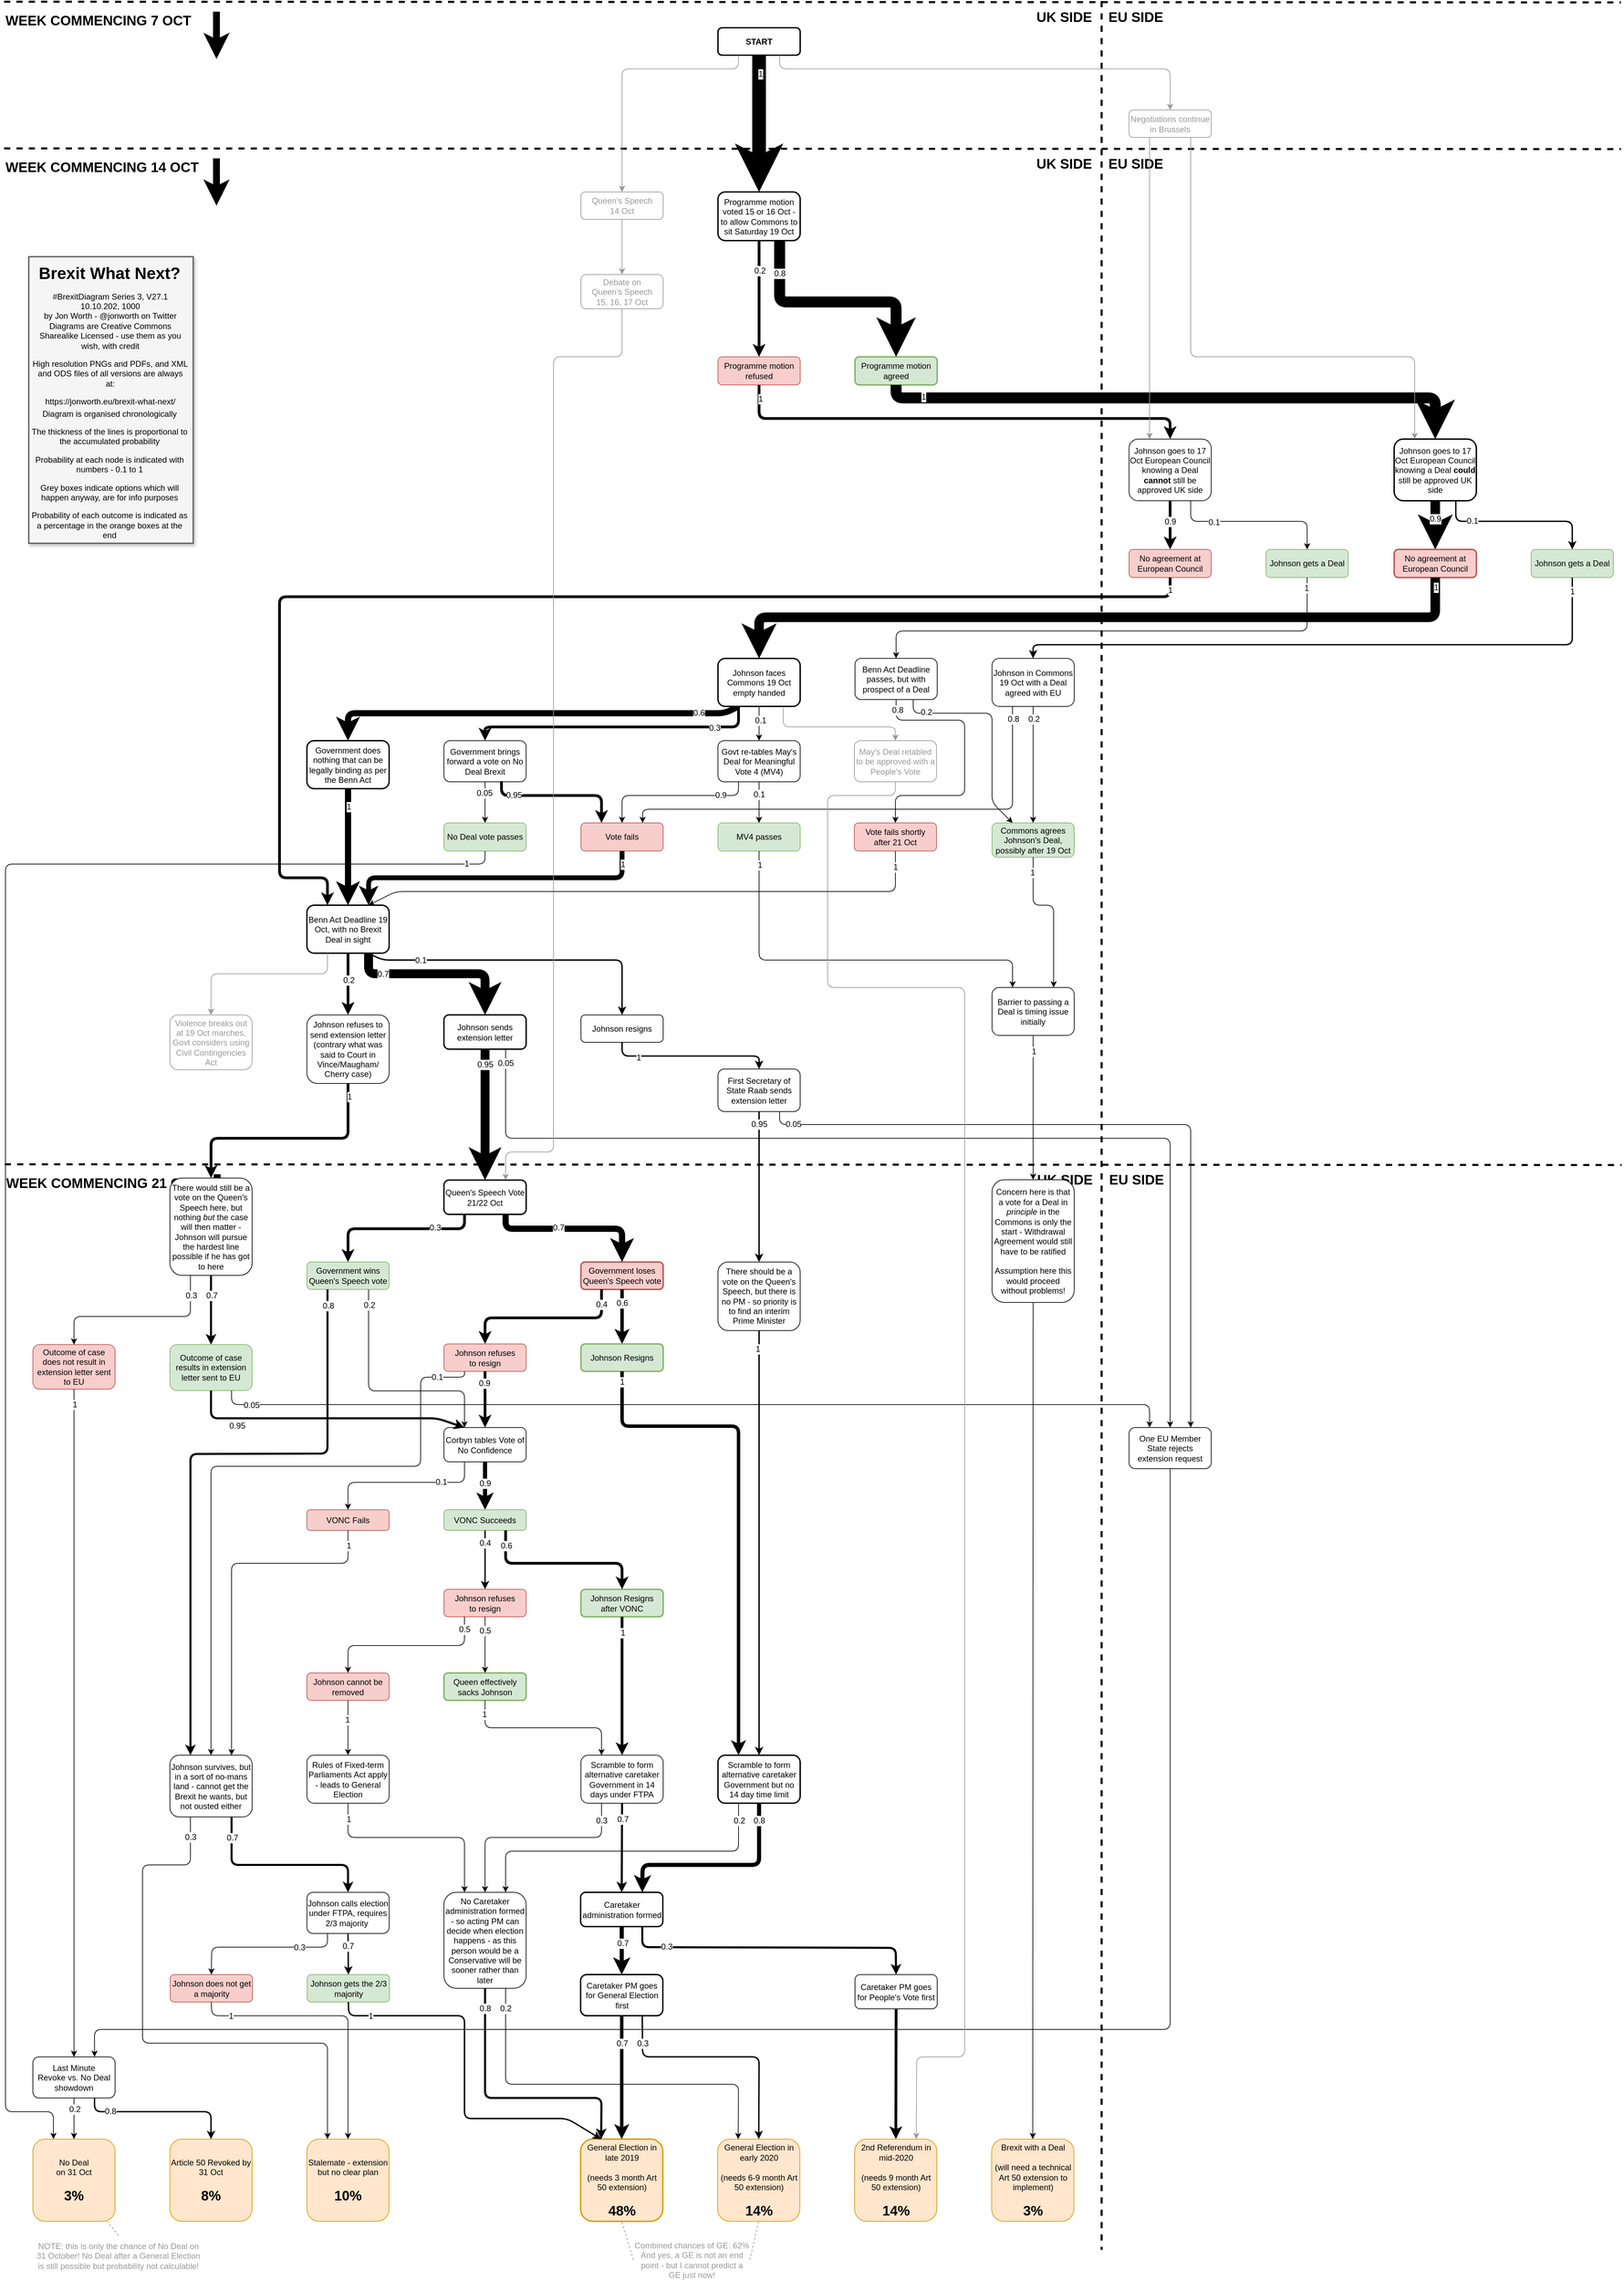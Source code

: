 <mxfile version="11.3.0" type="device" pages="1"><diagram id="HxELMUFvueZ_FtI6QYi0" name="Page-1"><mxGraphModel dx="2600" dy="641" grid="1" gridSize="10" guides="1" tooltips="1" connect="1" arrows="1" fold="1" page="1" pageScale="1" pageWidth="827" pageHeight="1169" math="0" shadow="0"><root><mxCell id="0"/><mxCell id="1" parent="0"/><mxCell id="tG39z4m2EEABo8uSTbte-164" value="" style="group" parent="1" vertex="1" connectable="0"><mxGeometry x="-1648" y="3.5" width="2360" height="83.5" as="geometry"/></mxCell><mxCell id="Hbp7AGIejBweAlABsTOg-123" value="" style="group" parent="tG39z4m2EEABo8uSTbte-164" vertex="1" connectable="0"><mxGeometry x="1480" y="11.5" width="240" height="20" as="geometry"/></mxCell><mxCell id="Hbp7AGIejBweAlABsTOg-112" value="&lt;font style=&quot;font-size: 20px&quot;&gt;&lt;b&gt;UK SIDE&lt;/b&gt;&lt;/font&gt;" style="text;html=1;strokeColor=none;fillColor=none;align=right;verticalAlign=middle;whiteSpace=wrap;rounded=0;fontColor=#000000;" parent="Hbp7AGIejBweAlABsTOg-123" vertex="1"><mxGeometry width="110" height="20" as="geometry"/></mxCell><mxCell id="Hbp7AGIejBweAlABsTOg-113" value="&lt;font style=&quot;font-size: 20px&quot;&gt;&lt;b&gt;EU SIDE&lt;/b&gt;&lt;/font&gt;" style="text;html=1;strokeColor=none;fillColor=none;align=left;verticalAlign=middle;whiteSpace=wrap;rounded=0;fontColor=#000000;" parent="Hbp7AGIejBweAlABsTOg-123" vertex="1"><mxGeometry x="130" width="110" height="20" as="geometry"/></mxCell><mxCell id="tG39z4m2EEABo8uSTbte-158" value="" style="group" parent="tG39z4m2EEABo8uSTbte-164" vertex="1" connectable="0"><mxGeometry width="2360" height="83.5" as="geometry"/></mxCell><mxCell id="Hbp7AGIejBweAlABsTOg-111" value="" style="endArrow=none;dashed=1;html=1;strokeColor=#000000;fontColor=#999999;strokeWidth=3;" parent="tG39z4m2EEABo8uSTbte-158" edge="1"><mxGeometry width="50" height="50" relative="1" as="geometry"><mxPoint as="sourcePoint"/><mxPoint x="2360" y="1" as="targetPoint"/></mxGeometry></mxCell><mxCell id="Hbp7AGIejBweAlABsTOg-116" value="" style="group" parent="tG39z4m2EEABo8uSTbte-158" vertex="1" connectable="0"><mxGeometry y="14.5" width="310" height="69" as="geometry"/></mxCell><mxCell id="Hbp7AGIejBweAlABsTOg-114" value="&lt;font style=&quot;font-size: 20px&quot;&gt;&lt;b&gt;WEEK COMMENCING 7 OCT&lt;/b&gt;&lt;/font&gt;" style="text;html=1;strokeColor=none;fillColor=none;align=left;verticalAlign=middle;whiteSpace=wrap;rounded=0;fontColor=#000000;" parent="Hbp7AGIejBweAlABsTOg-116" vertex="1"><mxGeometry y="2" width="290" height="20" as="geometry"/></mxCell><mxCell id="Hbp7AGIejBweAlABsTOg-115" value="" style="endArrow=classic;html=1;strokeColor=#000000;strokeWidth=10;fontColor=#000000;exitX=0.993;exitY=-0.05;exitDx=0;exitDy=0;exitPerimeter=0;" parent="Hbp7AGIejBweAlABsTOg-116" edge="1"><mxGeometry width="50" height="50" relative="1" as="geometry"><mxPoint x="309.97" as="sourcePoint"/><mxPoint x="310" y="69" as="targetPoint"/></mxGeometry></mxCell><mxCell id="tG39z4m2EEABo8uSTbte-165" value="" style="group" parent="1" vertex="1" connectable="0"><mxGeometry x="-1648" y="217.5" width="2360" height="83.5" as="geometry"/></mxCell><mxCell id="tG39z4m2EEABo8uSTbte-166" value="" style="group" parent="tG39z4m2EEABo8uSTbte-165" vertex="1" connectable="0"><mxGeometry x="1480" y="11.5" width="240" height="20" as="geometry"/></mxCell><mxCell id="tG39z4m2EEABo8uSTbte-167" value="&lt;font style=&quot;font-size: 20px&quot;&gt;&lt;b&gt;UK SIDE&lt;/b&gt;&lt;/font&gt;" style="text;html=1;strokeColor=none;fillColor=none;align=right;verticalAlign=middle;whiteSpace=wrap;rounded=0;fontColor=#000000;" parent="tG39z4m2EEABo8uSTbte-166" vertex="1"><mxGeometry width="110" height="20" as="geometry"/></mxCell><mxCell id="tG39z4m2EEABo8uSTbte-168" value="&lt;font style=&quot;font-size: 20px&quot;&gt;&lt;b&gt;EU SIDE&lt;/b&gt;&lt;/font&gt;" style="text;html=1;strokeColor=none;fillColor=none;align=left;verticalAlign=middle;whiteSpace=wrap;rounded=0;fontColor=#000000;" parent="tG39z4m2EEABo8uSTbte-166" vertex="1"><mxGeometry x="130" width="110" height="20" as="geometry"/></mxCell><mxCell id="tG39z4m2EEABo8uSTbte-169" value="" style="group" parent="tG39z4m2EEABo8uSTbte-165" vertex="1" connectable="0"><mxGeometry width="2360" height="83.5" as="geometry"/></mxCell><mxCell id="tG39z4m2EEABo8uSTbte-170" value="" style="endArrow=none;dashed=1;html=1;strokeColor=#000000;fontColor=#999999;strokeWidth=3;" parent="tG39z4m2EEABo8uSTbte-169" edge="1"><mxGeometry width="50" height="50" relative="1" as="geometry"><mxPoint as="sourcePoint"/><mxPoint x="2360" y="1" as="targetPoint"/></mxGeometry></mxCell><mxCell id="tG39z4m2EEABo8uSTbte-171" value="" style="group" parent="tG39z4m2EEABo8uSTbte-169" vertex="1" connectable="0"><mxGeometry y="14.5" width="310" height="69" as="geometry"/></mxCell><mxCell id="tG39z4m2EEABo8uSTbte-172" value="&lt;font style=&quot;font-size: 20px&quot;&gt;&lt;b&gt;WEEK COMMENCING 14 OCT&lt;/b&gt;&lt;/font&gt;" style="text;html=1;strokeColor=none;fillColor=none;align=left;verticalAlign=middle;whiteSpace=wrap;rounded=0;fontColor=#000000;" parent="tG39z4m2EEABo8uSTbte-171" vertex="1"><mxGeometry y="2" width="290" height="20" as="geometry"/></mxCell><mxCell id="tG39z4m2EEABo8uSTbte-173" value="" style="endArrow=classic;html=1;strokeColor=#000000;strokeWidth=10;fontColor=#000000;exitX=0.993;exitY=-0.05;exitDx=0;exitDy=0;exitPerimeter=0;" parent="tG39z4m2EEABo8uSTbte-171" edge="1"><mxGeometry width="50" height="50" relative="1" as="geometry"><mxPoint x="309.97" as="sourcePoint"/><mxPoint x="310" y="69" as="targetPoint"/></mxGeometry></mxCell><mxCell id="tG39z4m2EEABo8uSTbte-174" value="" style="group" parent="1" vertex="1" connectable="0"><mxGeometry x="-1647" y="1699.5" width="2360" height="83.5" as="geometry"/></mxCell><mxCell id="tG39z4m2EEABo8uSTbte-175" value="" style="group" parent="tG39z4m2EEABo8uSTbte-174" vertex="1" connectable="0"><mxGeometry x="1480" y="11.5" width="240" height="20" as="geometry"/></mxCell><mxCell id="tG39z4m2EEABo8uSTbte-176" value="&lt;font style=&quot;font-size: 20px&quot;&gt;&lt;b&gt;UK SIDE&lt;/b&gt;&lt;/font&gt;" style="text;html=1;strokeColor=none;fillColor=none;align=right;verticalAlign=middle;whiteSpace=wrap;rounded=0;fontColor=#000000;" parent="tG39z4m2EEABo8uSTbte-175" vertex="1"><mxGeometry width="110" height="20" as="geometry"/></mxCell><mxCell id="tG39z4m2EEABo8uSTbte-177" value="&lt;font style=&quot;font-size: 20px&quot;&gt;&lt;b&gt;EU SIDE&lt;/b&gt;&lt;/font&gt;" style="text;html=1;strokeColor=none;fillColor=none;align=left;verticalAlign=middle;whiteSpace=wrap;rounded=0;fontColor=#000000;" parent="tG39z4m2EEABo8uSTbte-175" vertex="1"><mxGeometry x="130" width="110" height="20" as="geometry"/></mxCell><mxCell id="tG39z4m2EEABo8uSTbte-178" value="" style="group" parent="tG39z4m2EEABo8uSTbte-174" vertex="1" connectable="0"><mxGeometry width="2360" height="83.5" as="geometry"/></mxCell><mxCell id="tG39z4m2EEABo8uSTbte-179" value="" style="endArrow=none;dashed=1;html=1;strokeColor=#000000;fontColor=#999999;strokeWidth=3;" parent="tG39z4m2EEABo8uSTbte-178" edge="1"><mxGeometry width="50" height="50" relative="1" as="geometry"><mxPoint as="sourcePoint"/><mxPoint x="2360" y="1" as="targetPoint"/></mxGeometry></mxCell><mxCell id="tG39z4m2EEABo8uSTbte-180" value="" style="group" parent="tG39z4m2EEABo8uSTbte-178" vertex="1" connectable="0"><mxGeometry y="14.5" width="310" height="69" as="geometry"/></mxCell><mxCell id="tG39z4m2EEABo8uSTbte-181" value="&lt;font style=&quot;font-size: 20px&quot;&gt;&lt;b&gt;WEEK COMMENCING 21 OCT&lt;/b&gt;&lt;/font&gt;" style="text;html=1;strokeColor=none;fillColor=none;align=left;verticalAlign=middle;whiteSpace=wrap;rounded=0;fontColor=#000000;" parent="tG39z4m2EEABo8uSTbte-180" vertex="1"><mxGeometry y="2" width="290" height="20" as="geometry"/></mxCell><mxCell id="tG39z4m2EEABo8uSTbte-182" value="" style="endArrow=classic;html=1;strokeColor=#000000;strokeWidth=10;fontColor=#000000;exitX=0.993;exitY=-0.05;exitDx=0;exitDy=0;exitPerimeter=0;" parent="tG39z4m2EEABo8uSTbte-180" edge="1"><mxGeometry width="50" height="50" relative="1" as="geometry"><mxPoint x="309.97" as="sourcePoint"/><mxPoint x="310" y="69" as="targetPoint"/></mxGeometry></mxCell><mxCell id="Hbp7AGIejBweAlABsTOg-35" value="" style="endArrow=none;dashed=1;html=1;strokeColor=#000000;fontColor=#999999;strokeWidth=3;" parent="1" edge="1"><mxGeometry width="50" height="50" relative="1" as="geometry"><mxPoint x="-46" y="2.5" as="sourcePoint"/><mxPoint x="-46" y="3283.1" as="targetPoint"/></mxGeometry></mxCell><mxCell id="Hbp7AGIejBweAlABsTOg-60" value="Caretaker administration formed" style="rounded=1;whiteSpace=wrap;html=1;strokeWidth=2;" parent="1" vertex="1"><mxGeometry x="-806.5" y="2761.5" width="120" height="50" as="geometry"/></mxCell><mxCell id="Hbp7AGIejBweAlABsTOg-74" value="Caretaker PM goes for General Election first" style="rounded=1;whiteSpace=wrap;html=1;strokeWidth=2;" parent="1" vertex="1"><mxGeometry x="-806.5" y="2881.5" width="120" height="60" as="geometry"/></mxCell><mxCell id="Hbp7AGIejBweAlABsTOg-75" value="Caretaker PM goes for People's Vote first" style="rounded=1;whiteSpace=wrap;html=1;" parent="1" vertex="1"><mxGeometry x="-406" y="2881.5" width="120" height="50" as="geometry"/></mxCell><mxCell id="Hbp7AGIejBweAlABsTOg-76" value="" style="endArrow=classic;html=1;strokeColor=#000000;strokeWidth=6;fontColor=#000000;exitX=0.5;exitY=1;exitDx=0;exitDy=0;" parent="1" source="Hbp7AGIejBweAlABsTOg-60" target="Hbp7AGIejBweAlABsTOg-74" edge="1"><mxGeometry width="50" height="50" relative="1" as="geometry"><mxPoint x="-586.5" y="2831.5" as="sourcePoint"/><mxPoint x="-536.5" y="2781.5" as="targetPoint"/></mxGeometry></mxCell><mxCell id="1R7EcrfdaWgVOqT66PiF-45" value="0.7" style="text;html=1;resizable=0;points=[];align=center;verticalAlign=middle;labelBackgroundColor=#ffffff;" parent="Hbp7AGIejBweAlABsTOg-76" vertex="1" connectable="0"><mxGeometry x="-0.3" y="1" relative="1" as="geometry"><mxPoint as="offset"/></mxGeometry></mxCell><mxCell id="Hbp7AGIejBweAlABsTOg-77" value="" style="endArrow=classic;html=1;strokeColor=#000000;strokeWidth=3;fontColor=#000000;exitX=0.75;exitY=1;exitDx=0;exitDy=0;entryX=0.5;entryY=0;entryDx=0;entryDy=0;" parent="1" source="Hbp7AGIejBweAlABsTOg-60" target="Hbp7AGIejBweAlABsTOg-75" edge="1"><mxGeometry width="50" height="50" relative="1" as="geometry"><mxPoint x="-736.5" y="2821.5" as="sourcePoint"/><mxPoint x="-736.5" y="2891.5" as="targetPoint"/><Array as="points"><mxPoint x="-716.5" y="2841.5"/><mxPoint x="-346.5" y="2842.5"/></Array></mxGeometry></mxCell><mxCell id="1R7EcrfdaWgVOqT66PiF-46" value="0.3" style="text;html=1;resizable=0;points=[];align=center;verticalAlign=middle;labelBackgroundColor=#ffffff;" parent="Hbp7AGIejBweAlABsTOg-77" vertex="1" connectable="0"><mxGeometry x="-0.702" y="1" relative="1" as="geometry"><mxPoint as="offset"/></mxGeometry></mxCell><mxCell id="Hbp7AGIejBweAlABsTOg-78" value="General Election in early 2020&lt;br&gt;&lt;br&gt;(needs 6-9 month Art 50 extension)&lt;br&gt;&lt;br&gt;&lt;b&gt;&lt;font style=&quot;font-size: 20px&quot;&gt;14%&lt;/font&gt;&lt;/b&gt;" style="rounded=1;whiteSpace=wrap;html=1;fillColor=#ffe6cc;strokeColor=#d79b00;" parent="1" vertex="1"><mxGeometry x="-606.5" y="3121.5" width="120" height="120" as="geometry"/></mxCell><mxCell id="Hbp7AGIejBweAlABsTOg-79" value="General Election in late 2019&lt;br&gt;&lt;br&gt;(needs 3 month Art 50 extension)&lt;br&gt;&lt;br&gt;&lt;b&gt;&lt;font style=&quot;font-size: 20px&quot;&gt;48%&lt;/font&gt;&lt;/b&gt;" style="rounded=1;whiteSpace=wrap;html=1;strokeWidth=2;fillColor=#ffe6cc;strokeColor=#d79b00;" parent="1" vertex="1"><mxGeometry x="-806.5" y="3121.5" width="120" height="120" as="geometry"/></mxCell><mxCell id="Hbp7AGIejBweAlABsTOg-80" value="2nd Referendum in mid-2020&lt;br&gt;&lt;br&gt;(needs 9 month Art 50 extension)&lt;br&gt;&lt;br&gt;&lt;b&gt;&lt;font style=&quot;font-size: 20px&quot;&gt;14%&lt;/font&gt;&lt;/b&gt;" style="rounded=1;whiteSpace=wrap;html=1;fillColor=#ffe6cc;strokeColor=#d79b00;" parent="1" vertex="1"><mxGeometry x="-406.5" y="3121.5" width="120" height="120" as="geometry"/></mxCell><mxCell id="Hbp7AGIejBweAlABsTOg-81" value="" style="endArrow=classic;html=1;strokeColor=#000000;strokeWidth=5;fontColor=#000000;entryX=0.5;entryY=0;entryDx=0;entryDy=0;exitX=0.5;exitY=1;exitDx=0;exitDy=0;" parent="1" source="Hbp7AGIejBweAlABsTOg-74" target="Hbp7AGIejBweAlABsTOg-79" edge="1"><mxGeometry width="50" height="50" relative="1" as="geometry"><mxPoint x="-946.5" y="2877.5" as="sourcePoint"/><mxPoint x="-896.5" y="2827.5" as="targetPoint"/><Array as="points"/></mxGeometry></mxCell><mxCell id="1R7EcrfdaWgVOqT66PiF-43" value="0.7" style="text;html=1;resizable=0;points=[];align=center;verticalAlign=middle;labelBackgroundColor=#ffffff;" parent="Hbp7AGIejBweAlABsTOg-81" vertex="1" connectable="0"><mxGeometry x="-0.694" y="1" relative="1" as="geometry"><mxPoint x="-0.5" y="13" as="offset"/></mxGeometry></mxCell><mxCell id="Hbp7AGIejBweAlABsTOg-82" value="" style="endArrow=classic;html=1;strokeColor=#000000;strokeWidth=2;fontColor=#000000;exitX=0.75;exitY=1;exitDx=0;exitDy=0;entryX=0.5;entryY=0;entryDx=0;entryDy=0;" parent="1" source="Hbp7AGIejBweAlABsTOg-74" target="Hbp7AGIejBweAlABsTOg-78" edge="1"><mxGeometry width="50" height="50" relative="1" as="geometry"><mxPoint x="-766.5" y="2847.5" as="sourcePoint"/><mxPoint x="-936.5" y="2907.5" as="targetPoint"/><Array as="points"><mxPoint x="-716" y="3001.5"/><mxPoint x="-546" y="3001.5"/></Array></mxGeometry></mxCell><mxCell id="1R7EcrfdaWgVOqT66PiF-44" value="0.3" style="text;html=1;resizable=0;points=[];align=center;verticalAlign=middle;labelBackgroundColor=#ffffff;" parent="Hbp7AGIejBweAlABsTOg-82" vertex="1" connectable="0"><mxGeometry x="-0.671" y="4" relative="1" as="geometry"><mxPoint x="-4" y="-17.5" as="offset"/></mxGeometry></mxCell><mxCell id="Hbp7AGIejBweAlABsTOg-83" value="" style="endArrow=classic;html=1;strokeColor=#000000;strokeWidth=4;fontColor=#000000;exitX=0.5;exitY=1;exitDx=0;exitDy=0;" parent="1" source="Hbp7AGIejBweAlABsTOg-75" target="Hbp7AGIejBweAlABsTOg-80" edge="1"><mxGeometry width="50" height="50" relative="1" as="geometry"><mxPoint x="-736.5" y="2847.5" as="sourcePoint"/><mxPoint x="-736.5" y="2907.5" as="targetPoint"/></mxGeometry></mxCell><mxCell id="Hbp7AGIejBweAlABsTOg-95" value="Brexit with a Deal&lt;br&gt;&lt;br&gt;(will need a technical Art 50 extension to implement)&lt;br&gt;&lt;br&gt;&lt;b&gt;&lt;font style=&quot;font-size: 20px&quot;&gt;3%&lt;/font&gt;&lt;/b&gt;" style="rounded=1;whiteSpace=wrap;html=1;fillColor=#ffe6cc;strokeColor=#d79b00;" parent="1" vertex="1"><mxGeometry x="-206.5" y="3121.5" width="120" height="120" as="geometry"/></mxCell><mxCell id="Hbp7AGIejBweAlABsTOg-102" value="No Deal&lt;br&gt;on 31 Oct&lt;br&gt;&lt;br&gt;&lt;b&gt;&lt;font style=&quot;font-size: 20px&quot;&gt;3%&lt;/font&gt;&lt;/b&gt;" style="rounded=1;whiteSpace=wrap;html=1;fillColor=#ffe6cc;strokeColor=#d79b00;" parent="1" vertex="1"><mxGeometry x="-1606" y="3121.5" width="120" height="120" as="geometry"/></mxCell><mxCell id="Hbp7AGIejBweAlABsTOg-109" value="Article 50 Revoked by 31 Oct&lt;br&gt;&lt;br&gt;&lt;b&gt;&lt;font style=&quot;font-size: 20px&quot;&gt;8%&lt;/font&gt;&lt;/b&gt;" style="rounded=1;whiteSpace=wrap;html=1;fillColor=#ffe6cc;strokeColor=#d79b00;" parent="1" vertex="1"><mxGeometry x="-1406" y="3121.5" width="120" height="120" as="geometry"/></mxCell><mxCell id="1R7EcrfdaWgVOqT66PiF-1" value="" style="rounded=0;whiteSpace=wrap;html=1;labelBackgroundColor=#ffffff;strokeColor=#666666;strokeWidth=2;fillColor=#f5f5f5;fontSize=12;fontColor=#333333;shadow=1;" parent="1" vertex="1"><mxGeometry x="-1612" y="375.5" width="240" height="418" as="geometry"/></mxCell><mxCell id="1R7EcrfdaWgVOqT66PiF-2" value="Brexit What Next?" style="text;html=1;strokeColor=none;fillColor=none;align=center;verticalAlign=middle;whiteSpace=wrap;rounded=0;shadow=1;labelBackgroundColor=none;fontSize=24;fontColor=#000000;fontStyle=1" parent="1" vertex="1"><mxGeometry x="-1609" y="390" width="230" height="20" as="geometry"/></mxCell><mxCell id="1R7EcrfdaWgVOqT66PiF-3" value="&lt;p style=&quot;font-size: 12px&quot;&gt;&lt;span style=&quot;font-size: 12px&quot;&gt;#BrexitDiagram Series 3, V27.1&lt;br&gt;&lt;/span&gt;&lt;span style=&quot;font-size: 12px&quot;&gt;10.10.202, 1000&lt;br&gt;&lt;/span&gt;&lt;span style=&quot;font-size: 12px&quot;&gt;by Jon Worth - @jonworth on Twitter&lt;br&gt;&lt;/span&gt;&lt;span style=&quot;font-size: 12px&quot;&gt;Diagrams are Creative Commons Sharealike Licensed - use them as you wish, with credit&lt;/span&gt;&lt;/p&gt;&lt;p style=&quot;font-size: 12px&quot;&gt;&lt;span style=&quot;font-size: 12px&quot;&gt;High resolution PNGs and PDFs, and XML and ODS files of all versions are always at:&lt;/span&gt;&lt;/p&gt;&lt;p style=&quot;font-size: 12px&quot;&gt;&lt;span style=&quot;font-size: 12px&quot;&gt;https://jonworth.eu/brexit-what-next/&lt;/span&gt;&lt;/p&gt;" style="text;html=1;strokeColor=none;fillColor=none;align=center;verticalAlign=middle;whiteSpace=wrap;rounded=0;shadow=1;labelBackgroundColor=none;fontSize=24;fontColor=#000000;" parent="1" vertex="1"><mxGeometry x="-1608" y="422.5" width="230" height="175" as="geometry"/></mxCell><mxCell id="1R7EcrfdaWgVOqT66PiF-4" value="&lt;p style=&quot;font-size: 12px&quot;&gt;Diagram is organised chronologically&lt;/p&gt;&lt;p style=&quot;font-size: 12px&quot;&gt;The thickness of the lines is proportional to the accumulated probability&lt;/p&gt;&lt;p style=&quot;font-size: 12px&quot;&gt;Probability at each node is indicated with numbers - 0.1 to 1&lt;/p&gt;&lt;p style=&quot;font-size: 12px&quot;&gt;Grey boxes indicate options which will happen anyway, are for info purposes&lt;/p&gt;&lt;p style=&quot;font-size: 12px&quot;&gt;Probability of each outcome is indicated as a percentage in the orange boxes at the end&lt;/p&gt;" style="text;html=1;strokeColor=none;fillColor=none;align=center;verticalAlign=middle;whiteSpace=wrap;rounded=0;shadow=1;labelBackgroundColor=none;fontSize=24;fontColor=#000000;" parent="1" vertex="1"><mxGeometry x="-1609" y="630" width="230" height="125" as="geometry"/></mxCell><mxCell id="1R7EcrfdaWgVOqT66PiF-49" value="NOTE: this is only the chance of No Deal on 31 October! No Deal after a General Election is still possible but probability not calculable!" style="text;html=1;strokeColor=none;fillColor=none;align=center;verticalAlign=middle;whiteSpace=wrap;rounded=0;fontColor=#999999;" parent="1" vertex="1"><mxGeometry x="-1606" y="3262" width="250" height="60" as="geometry"/></mxCell><mxCell id="1R7EcrfdaWgVOqT66PiF-50" value="" style="endArrow=none;dashed=1;html=1;exitX=0.5;exitY=0;exitDx=0;exitDy=0;strokeColor=#999999;" parent="1" source="1R7EcrfdaWgVOqT66PiF-49" target="Hbp7AGIejBweAlABsTOg-102" edge="1"><mxGeometry width="50" height="50" relative="1" as="geometry"><mxPoint x="-1066" y="3330.571" as="sourcePoint"/><mxPoint x="-1286" y="3403.071" as="targetPoint"/></mxGeometry></mxCell><mxCell id="1R7EcrfdaWgVOqT66PiF-51" value="Combined chances of GE: 62%&lt;br&gt;And yes, a GE is not an end point - but I cannot predict a GE just now!" style="text;html=1;strokeColor=none;fillColor=none;align=center;verticalAlign=middle;whiteSpace=wrap;rounded=0;fontColor=#999999;" parent="1" vertex="1"><mxGeometry x="-729.5" y="3267.5" width="170" height="60" as="geometry"/></mxCell><mxCell id="1R7EcrfdaWgVOqT66PiF-52" value="" style="endArrow=none;dashed=1;html=1;exitX=1;exitY=0.5;exitDx=0;exitDy=0;strokeColor=#999999;entryX=0.5;entryY=1;entryDx=0;entryDy=0;" parent="1" source="1R7EcrfdaWgVOqT66PiF-51" target="Hbp7AGIejBweAlABsTOg-78" edge="1"><mxGeometry width="50" height="50" relative="1" as="geometry"><mxPoint x="-226.5" y="3357.071" as="sourcePoint"/><mxPoint x="-511.93" y="3268" as="targetPoint"/></mxGeometry></mxCell><mxCell id="1R7EcrfdaWgVOqT66PiF-53" value="" style="endArrow=none;dashed=1;html=1;exitX=0;exitY=0.5;exitDx=0;exitDy=0;strokeColor=#999999;entryX=0.5;entryY=1;entryDx=0;entryDy=0;" parent="1" source="1R7EcrfdaWgVOqT66PiF-51" target="Hbp7AGIejBweAlABsTOg-79" edge="1"><mxGeometry width="50" height="50" relative="1" as="geometry"><mxPoint x="-546.5" y="3328.5" as="sourcePoint"/><mxPoint x="-536.5" y="3268" as="targetPoint"/></mxGeometry></mxCell><mxCell id="tG39z4m2EEABo8uSTbte-3" value="&lt;b&gt;START&lt;/b&gt;" style="rounded=1;whiteSpace=wrap;html=1;strokeWidth=2;" parent="1" vertex="1"><mxGeometry x="-606" y="41.5" width="120" height="40" as="geometry"/></mxCell><mxCell id="tG39z4m2EEABo8uSTbte-4" value="Negotiations continue in Brussels" style="rounded=1;whiteSpace=wrap;html=1;strokeWidth=1;strokeColor=#999999;fontColor=#999999;" parent="1" vertex="1"><mxGeometry x="-6" y="161.5" width="120" height="40" as="geometry"/></mxCell><mxCell id="tG39z4m2EEABo8uSTbte-5" value="Queen's Speech&lt;br&gt;14 Oct" style="rounded=1;whiteSpace=wrap;html=1;strokeWidth=1;fontColor=#999999;strokeColor=#999999;" parent="1" vertex="1"><mxGeometry x="-806" y="281" width="120" height="40" as="geometry"/></mxCell><mxCell id="tG39z4m2EEABo8uSTbte-6" value="Programme motion voted 15 or 16 Oct - to allow Commons to sit Saturday 19 Oct" style="rounded=1;whiteSpace=wrap;html=1;strokeWidth=2;" parent="1" vertex="1"><mxGeometry x="-606" y="281" width="120" height="71" as="geometry"/></mxCell><mxCell id="tG39z4m2EEABo8uSTbte-7" value="Programme motion refused" style="rounded=1;whiteSpace=wrap;html=1;strokeWidth=1;fillColor=#f8cecc;strokeColor=#b85450;" parent="1" vertex="1"><mxGeometry x="-606" y="521.5" width="120" height="41" as="geometry"/></mxCell><mxCell id="tG39z4m2EEABo8uSTbte-8" value="Programme motion agreed" style="rounded=1;whiteSpace=wrap;html=1;strokeWidth=2;fillColor=#d5e8d4;strokeColor=#82b366;" parent="1" vertex="1"><mxGeometry x="-406" y="521.5" width="120" height="41" as="geometry"/></mxCell><mxCell id="tG39z4m2EEABo8uSTbte-9" value="" style="endArrow=classic;html=1;exitX=0.5;exitY=1;exitDx=0;exitDy=0;strokeWidth=20;" parent="1" source="tG39z4m2EEABo8uSTbte-3" target="tG39z4m2EEABo8uSTbte-6" edge="1"><mxGeometry width="50" height="50" relative="1" as="geometry"><mxPoint x="-496" y="351.5" as="sourcePoint"/><mxPoint x="-446" y="301.5" as="targetPoint"/></mxGeometry></mxCell><mxCell id="tG39z4m2EEABo8uSTbte-196" value="1" style="text;html=1;resizable=0;points=[];align=center;verticalAlign=middle;labelBackgroundColor=#ffffff;fontColor=#000000;" parent="tG39z4m2EEABo8uSTbte-9" vertex="1" connectable="0"><mxGeometry x="-0.731" y="2" relative="1" as="geometry"><mxPoint as="offset"/></mxGeometry></mxCell><mxCell id="tG39z4m2EEABo8uSTbte-10" value="" style="endArrow=classic;html=1;exitX=0.75;exitY=1;exitDx=0;exitDy=0;entryX=0.5;entryY=0;entryDx=0;entryDy=0;strokeWidth=16;" parent="1" source="tG39z4m2EEABo8uSTbte-6" target="tG39z4m2EEABo8uSTbte-8" edge="1"><mxGeometry width="50" height="50" relative="1" as="geometry"><mxPoint x="-536" y="91.5" as="sourcePoint"/><mxPoint x="-536" y="411.5" as="targetPoint"/><Array as="points"><mxPoint x="-516" y="441.5"/><mxPoint x="-346" y="441.5"/></Array></mxGeometry></mxCell><mxCell id="tG39z4m2EEABo8uSTbte-198" value="0.8" style="text;html=1;resizable=0;points=[];align=center;verticalAlign=middle;labelBackgroundColor=#ffffff;fontColor=#000000;" parent="tG39z4m2EEABo8uSTbte-10" vertex="1" connectable="0"><mxGeometry x="-0.631" y="1" relative="1" as="geometry"><mxPoint x="-1" y="-14.5" as="offset"/></mxGeometry></mxCell><mxCell id="tG39z4m2EEABo8uSTbte-11" value="" style="endArrow=classic;html=1;exitX=0.5;exitY=1;exitDx=0;exitDy=0;strokeWidth=4;" parent="1" source="tG39z4m2EEABo8uSTbte-6" target="tG39z4m2EEABo8uSTbte-7" edge="1"><mxGeometry width="50" height="50" relative="1" as="geometry"><mxPoint x="-506" y="482.5" as="sourcePoint"/><mxPoint x="-336" y="531.5" as="targetPoint"/></mxGeometry></mxCell><mxCell id="tG39z4m2EEABo8uSTbte-197" value="0.2" style="text;html=1;resizable=0;points=[];align=center;verticalAlign=middle;labelBackgroundColor=#ffffff;fontColor=#000000;" parent="tG39z4m2EEABo8uSTbte-11" vertex="1" connectable="0"><mxGeometry x="-0.478" y="1" relative="1" as="geometry"><mxPoint as="offset"/></mxGeometry></mxCell><mxCell id="tG39z4m2EEABo8uSTbte-12" value="Johnson goes to 17 Oct European Council knowing a Deal &lt;b&gt;cannot&lt;/b&gt; still be approved UK side" style="rounded=1;whiteSpace=wrap;html=1;strokeWidth=1;" parent="1" vertex="1"><mxGeometry x="-6" y="641.5" width="120" height="90" as="geometry"/></mxCell><mxCell id="tG39z4m2EEABo8uSTbte-13" value="Johnson goes to 17 Oct European Council knowing a Deal &lt;b&gt;could&lt;/b&gt; still be approved UK side" style="rounded=1;whiteSpace=wrap;html=1;strokeWidth=2;" parent="1" vertex="1"><mxGeometry x="381" y="641.5" width="120" height="90" as="geometry"/></mxCell><mxCell id="tG39z4m2EEABo8uSTbte-14" value="" style="endArrow=classic;html=1;exitX=0.5;exitY=1;exitDx=0;exitDy=0;entryX=0.5;entryY=0;entryDx=0;entryDy=0;strokeWidth=16;" parent="1" source="tG39z4m2EEABo8uSTbte-8" target="tG39z4m2EEABo8uSTbte-13" edge="1"><mxGeometry width="50" height="50" relative="1" as="geometry"><mxPoint x="-176" y="641.5" as="sourcePoint"/><mxPoint x="-126" y="591.5" as="targetPoint"/><Array as="points"><mxPoint x="-346" y="581.5"/><mxPoint x="441" y="581.5"/></Array></mxGeometry></mxCell><mxCell id="tG39z4m2EEABo8uSTbte-200" value="1" style="text;html=1;resizable=0;points=[];align=center;verticalAlign=middle;labelBackgroundColor=#ffffff;fontColor=#000000;" parent="tG39z4m2EEABo8uSTbte-14" vertex="1" connectable="0"><mxGeometry x="-0.865" y="2" relative="1" as="geometry"><mxPoint as="offset"/></mxGeometry></mxCell><mxCell id="tG39z4m2EEABo8uSTbte-15" value="" style="endArrow=classic;html=1;exitX=0.5;exitY=1;exitDx=0;exitDy=0;entryX=0.5;entryY=0;entryDx=0;entryDy=0;strokeWidth=4;" parent="1" source="tG39z4m2EEABo8uSTbte-7" target="tG39z4m2EEABo8uSTbte-12" edge="1"><mxGeometry width="50" height="50" relative="1" as="geometry"><mxPoint x="-336" y="731.5" as="sourcePoint"/><mxPoint x="-286" y="681.5" as="targetPoint"/><Array as="points"><mxPoint x="-546" y="611.5"/><mxPoint x="54" y="611.5"/></Array></mxGeometry></mxCell><mxCell id="tG39z4m2EEABo8uSTbte-199" value="1" style="text;html=1;resizable=0;points=[];align=center;verticalAlign=middle;labelBackgroundColor=#ffffff;fontColor=#000000;" parent="tG39z4m2EEABo8uSTbte-15" vertex="1" connectable="0"><mxGeometry x="-0.94" y="2" relative="1" as="geometry"><mxPoint as="offset"/></mxGeometry></mxCell><mxCell id="tG39z4m2EEABo8uSTbte-16" value="" style="endArrow=classic;html=1;exitX=0.25;exitY=1;exitDx=0;exitDy=0;entryX=0.25;entryY=0;entryDx=0;entryDy=0;strokeColor=#999999;" parent="1" source="tG39z4m2EEABo8uSTbte-4" target="tG39z4m2EEABo8uSTbte-12" edge="1"><mxGeometry width="50" height="50" relative="1" as="geometry"><mxPoint x="104" y="471.5" as="sourcePoint"/><mxPoint x="154" y="421.5" as="targetPoint"/></mxGeometry></mxCell><mxCell id="tG39z4m2EEABo8uSTbte-17" value="" style="endArrow=classic;html=1;exitX=0.75;exitY=1;exitDx=0;exitDy=0;entryX=0.25;entryY=0;entryDx=0;entryDy=0;strokeColor=#999999;" parent="1" source="tG39z4m2EEABo8uSTbte-4" target="tG39z4m2EEABo8uSTbte-13" edge="1"><mxGeometry width="50" height="50" relative="1" as="geometry"><mxPoint x="34" y="211.5" as="sourcePoint"/><mxPoint x="34" y="651.5" as="targetPoint"/><Array as="points"><mxPoint x="84" y="521.5"/><mxPoint x="411" y="521.5"/></Array></mxGeometry></mxCell><mxCell id="tG39z4m2EEABo8uSTbte-18" value="" style="endArrow=classic;html=1;exitX=0.75;exitY=1;exitDx=0;exitDy=0;entryX=0.5;entryY=0;entryDx=0;entryDy=0;strokeColor=#999999;" parent="1" source="tG39z4m2EEABo8uSTbte-3" target="tG39z4m2EEABo8uSTbte-4" edge="1"><mxGeometry width="50" height="50" relative="1" as="geometry"><mxPoint x="-266" y="361.5" as="sourcePoint"/><mxPoint x="-216" y="311.5" as="targetPoint"/><Array as="points"><mxPoint x="-516" y="101.5"/><mxPoint x="54" y="101.5"/></Array></mxGeometry></mxCell><mxCell id="tG39z4m2EEABo8uSTbte-19" value="Debate on&lt;br&gt;Queen's Speech&lt;br&gt;15, 16, 17 Oct" style="rounded=1;whiteSpace=wrap;html=1;strokeWidth=1;fontColor=#999999;strokeColor=#999999;" parent="1" vertex="1"><mxGeometry x="-806" y="401.5" width="120" height="50" as="geometry"/></mxCell><mxCell id="tG39z4m2EEABo8uSTbte-22" value="" style="endArrow=classic;html=1;strokeColor=#999999;fontColor=#999999;entryX=0.5;entryY=0;entryDx=0;entryDy=0;exitX=0.25;exitY=1;exitDx=0;exitDy=0;" parent="1" source="tG39z4m2EEABo8uSTbte-3" target="tG39z4m2EEABo8uSTbte-5" edge="1"><mxGeometry width="50" height="50" relative="1" as="geometry"><mxPoint x="-656" y="171.5" as="sourcePoint"/><mxPoint x="-606" y="121.5" as="targetPoint"/><Array as="points"><mxPoint x="-576" y="101.5"/><mxPoint x="-746" y="101.5"/></Array></mxGeometry></mxCell><mxCell id="tG39z4m2EEABo8uSTbte-23" value="" style="endArrow=classic;html=1;strokeColor=#999999;fontColor=#999999;entryX=0.5;entryY=0;entryDx=0;entryDy=0;exitX=0.5;exitY=1;exitDx=0;exitDy=0;" parent="1" source="tG39z4m2EEABo8uSTbte-5" target="tG39z4m2EEABo8uSTbte-19" edge="1"><mxGeometry width="50" height="50" relative="1" as="geometry"><mxPoint x="-566" y="111.5" as="sourcePoint"/><mxPoint x="-736" y="291" as="targetPoint"/><Array as="points"/></mxGeometry></mxCell><mxCell id="tG39z4m2EEABo8uSTbte-25" value="No agreement at European Council" style="rounded=1;whiteSpace=wrap;html=1;strokeWidth=1;fillColor=#f8cecc;strokeColor=#b85450;" parent="1" vertex="1"><mxGeometry x="-6" y="802.5" width="120" height="41" as="geometry"/></mxCell><mxCell id="tG39z4m2EEABo8uSTbte-26" value="Johnson gets a Deal" style="rounded=1;whiteSpace=wrap;html=1;strokeWidth=1;fillColor=#d5e8d4;strokeColor=#82b366;" parent="1" vertex="1"><mxGeometry x="194" y="802.5" width="120" height="41" as="geometry"/></mxCell><mxCell id="tG39z4m2EEABo8uSTbte-27" value="No agreement at European Council" style="rounded=1;whiteSpace=wrap;html=1;strokeWidth=2;fillColor=#f8cecc;strokeColor=#b85450;" parent="1" vertex="1"><mxGeometry x="381" y="802.5" width="120" height="41" as="geometry"/></mxCell><mxCell id="tG39z4m2EEABo8uSTbte-28" value="Johnson gets a Deal" style="rounded=1;whiteSpace=wrap;html=1;strokeWidth=1;fillColor=#d5e8d4;strokeColor=#82b366;" parent="1" vertex="1"><mxGeometry x="581" y="802.5" width="120" height="41" as="geometry"/></mxCell><mxCell id="tG39z4m2EEABo8uSTbte-29" value="" style="endArrow=classic;html=1;strokeColor=#000000;fontColor=#999999;exitX=0.5;exitY=1;exitDx=0;exitDy=0;entryX=0.5;entryY=0;entryDx=0;entryDy=0;strokeWidth=4;" parent="1" source="tG39z4m2EEABo8uSTbte-12" target="tG39z4m2EEABo8uSTbte-25" edge="1"><mxGeometry width="50" height="50" relative="1" as="geometry"><mxPoint x="84" y="901.5" as="sourcePoint"/><mxPoint x="134" y="851.5" as="targetPoint"/><Array as="points"/></mxGeometry></mxCell><mxCell id="tG39z4m2EEABo8uSTbte-203" value="0.9" style="text;html=1;resizable=0;points=[];align=center;verticalAlign=middle;labelBackgroundColor=#ffffff;fontColor=#000000;" parent="tG39z4m2EEABo8uSTbte-29" vertex="1" connectable="0"><mxGeometry x="-0.161" relative="1" as="geometry"><mxPoint as="offset"/></mxGeometry></mxCell><mxCell id="tG39z4m2EEABo8uSTbte-30" value="" style="endArrow=classic;html=1;strokeColor=#000000;fontColor=#999999;exitX=0.75;exitY=1;exitDx=0;exitDy=0;entryX=0.5;entryY=0;entryDx=0;entryDy=0;" parent="1" source="tG39z4m2EEABo8uSTbte-12" target="tG39z4m2EEABo8uSTbte-26" edge="1"><mxGeometry width="50" height="50" relative="1" as="geometry"><mxPoint x="64" y="741.5" as="sourcePoint"/><mxPoint x="64" y="812.5" as="targetPoint"/><Array as="points"><mxPoint x="84" y="761.5"/><mxPoint x="254" y="761.5"/></Array></mxGeometry></mxCell><mxCell id="tG39z4m2EEABo8uSTbte-204" value="0.1" style="text;html=1;resizable=0;points=[];align=center;verticalAlign=middle;labelBackgroundColor=#ffffff;fontColor=#000000;" parent="tG39z4m2EEABo8uSTbte-30" vertex="1" connectable="0"><mxGeometry x="-0.474" y="-1" relative="1" as="geometry"><mxPoint as="offset"/></mxGeometry></mxCell><mxCell id="tG39z4m2EEABo8uSTbte-31" value="" style="endArrow=classic;html=1;strokeColor=#000000;fontColor=#999999;exitX=0.75;exitY=1;exitDx=0;exitDy=0;entryX=0.5;entryY=0;entryDx=0;entryDy=0;strokeWidth=2;" parent="1" source="tG39z4m2EEABo8uSTbte-13" target="tG39z4m2EEABo8uSTbte-28" edge="1"><mxGeometry width="50" height="50" relative="1" as="geometry"><mxPoint x="94" y="741.5" as="sourcePoint"/><mxPoint x="264" y="812.5" as="targetPoint"/><Array as="points"><mxPoint x="471" y="761.5"/><mxPoint x="641" y="761.5"/></Array></mxGeometry></mxCell><mxCell id="tG39z4m2EEABo8uSTbte-201" value="0.1" style="text;html=1;resizable=0;points=[];align=center;verticalAlign=middle;labelBackgroundColor=#ffffff;fontColor=#000000;" parent="tG39z4m2EEABo8uSTbte-31" vertex="1" connectable="0"><mxGeometry x="-0.759" y="24" relative="1" as="geometry"><mxPoint as="offset"/></mxGeometry></mxCell><mxCell id="tG39z4m2EEABo8uSTbte-32" value="" style="endArrow=classic;html=1;strokeColor=#000000;fontColor=#999999;entryX=0.5;entryY=0;entryDx=0;entryDy=0;exitX=0.5;exitY=1;exitDx=0;exitDy=0;strokeWidth=14;" parent="1" source="tG39z4m2EEABo8uSTbte-13" target="tG39z4m2EEABo8uSTbte-27" edge="1"><mxGeometry width="50" height="50" relative="1" as="geometry"><mxPoint x="441" y="751.5" as="sourcePoint"/><mxPoint x="64" y="812.5" as="targetPoint"/></mxGeometry></mxCell><mxCell id="tG39z4m2EEABo8uSTbte-202" value="0.9" style="text;html=1;resizable=0;points=[];align=center;verticalAlign=middle;labelBackgroundColor=#ffffff;fontColor=#000000;" parent="tG39z4m2EEABo8uSTbte-32" vertex="1" connectable="0"><mxGeometry x="-0.251" relative="1" as="geometry"><mxPoint as="offset"/></mxGeometry></mxCell><mxCell id="tG39z4m2EEABo8uSTbte-33" value="Johnson in Commons 19 Oct with a Deal agreed with EU" style="rounded=1;whiteSpace=wrap;html=1;strokeWidth=1;" parent="1" vertex="1"><mxGeometry x="-206" y="961.5" width="120" height="70" as="geometry"/></mxCell><mxCell id="tG39z4m2EEABo8uSTbte-35" value="" style="endArrow=classic;html=1;strokeColor=#000000;fontColor=#999999;exitX=0.5;exitY=1;exitDx=0;exitDy=0;entryX=0.5;entryY=0;entryDx=0;entryDy=0;strokeWidth=14;" parent="1" source="tG39z4m2EEABo8uSTbte-27" target="tG39z4m2EEABo8uSTbte-34" edge="1"><mxGeometry width="50" height="50" relative="1" as="geometry"><mxPoint x="304" y="921.5" as="sourcePoint"/><mxPoint x="-176" y="881.5" as="targetPoint"/><Array as="points"><mxPoint x="441" y="901.5"/><mxPoint x="-546" y="901.5"/></Array></mxGeometry></mxCell><mxCell id="tG39z4m2EEABo8uSTbte-208" value="1" style="text;html=1;resizable=0;points=[];align=center;verticalAlign=middle;labelBackgroundColor=#ffffff;fontColor=#000000;" parent="tG39z4m2EEABo8uSTbte-35" vertex="1" connectable="0"><mxGeometry x="-0.974" y="1" relative="1" as="geometry"><mxPoint as="offset"/></mxGeometry></mxCell><mxCell id="tG39z4m2EEABo8uSTbte-36" value="" style="endArrow=classic;html=1;strokeColor=#000000;fontColor=#999999;exitX=0.5;exitY=1;exitDx=0;exitDy=0;entryX=0.5;entryY=0;entryDx=0;entryDy=0;strokeWidth=2;" parent="1" source="tG39z4m2EEABo8uSTbte-28" target="tG39z4m2EEABo8uSTbte-33" edge="1"><mxGeometry width="50" height="50" relative="1" as="geometry"><mxPoint x="451" y="853.5" as="sourcePoint"/><mxPoint x="-336" y="971.5" as="targetPoint"/><Array as="points"><mxPoint x="641" y="941.5"/><mxPoint x="-146" y="941.5"/></Array></mxGeometry></mxCell><mxCell id="tG39z4m2EEABo8uSTbte-209" value="1" style="text;html=1;resizable=0;points=[];align=center;verticalAlign=middle;labelBackgroundColor=#ffffff;fontColor=#000000;" parent="tG39z4m2EEABo8uSTbte-36" vertex="1" connectable="0"><mxGeometry x="-0.956" relative="1" as="geometry"><mxPoint as="offset"/></mxGeometry></mxCell><mxCell id="tG39z4m2EEABo8uSTbte-37" value="Commons agrees Johnson's Deal, possibly after 19 Oct" style="rounded=1;whiteSpace=wrap;html=1;strokeWidth=1;fillColor=#d5e8d4;strokeColor=#82b366;" parent="1" vertex="1"><mxGeometry x="-206" y="1201.5" width="120" height="50" as="geometry"/></mxCell><mxCell id="tG39z4m2EEABo8uSTbte-40" value="" style="endArrow=classic;html=1;strokeColor=#000000;fontColor=#999999;entryX=0.75;entryY=0;entryDx=0;entryDy=0;exitX=0.25;exitY=1;exitDx=0;exitDy=0;" parent="1" source="tG39z4m2EEABo8uSTbte-33" target="tG39z4m2EEABo8uSTbte-51" edge="1"><mxGeometry width="50" height="50" relative="1" as="geometry"><mxPoint x="-316" y="1061.5" as="sourcePoint"/><mxPoint x="-346" y="1081.5" as="targetPoint"/><Array as="points"><mxPoint x="-176" y="1181.5"/><mxPoint x="-716" y="1181.5"/></Array></mxGeometry></mxCell><mxCell id="tG39z4m2EEABo8uSTbte-221" value="0.8" style="text;html=1;resizable=0;points=[];align=center;verticalAlign=middle;labelBackgroundColor=#ffffff;fontColor=#000000;" parent="tG39z4m2EEABo8uSTbte-40" vertex="1" connectable="0"><mxGeometry x="-0.95" y="1" relative="1" as="geometry"><mxPoint as="offset"/></mxGeometry></mxCell><mxCell id="tG39z4m2EEABo8uSTbte-41" value="" style="endArrow=classic;html=1;strokeColor=#000000;fontColor=#999999;entryX=0.5;entryY=0;entryDx=0;entryDy=0;exitX=0.5;exitY=1;exitDx=0;exitDy=0;" parent="1" source="tG39z4m2EEABo8uSTbte-33" target="tG39z4m2EEABo8uSTbte-37" edge="1"><mxGeometry width="50" height="50" relative="1" as="geometry"><mxPoint x="-166" y="1041.5" as="sourcePoint"/><mxPoint x="-336" y="1091.5" as="targetPoint"/></mxGeometry></mxCell><mxCell id="tG39z4m2EEABo8uSTbte-220" value="0.2" style="text;html=1;resizable=0;points=[];align=center;verticalAlign=middle;labelBackgroundColor=#ffffff;fontColor=#000000;" parent="tG39z4m2EEABo8uSTbte-41" vertex="1" connectable="0"><mxGeometry x="-0.791" y="1" relative="1" as="geometry"><mxPoint as="offset"/></mxGeometry></mxCell><mxCell id="tG39z4m2EEABo8uSTbte-43" value="Govt re-tables May's Deal for Meaningful Vote 4 (MV4)" style="rounded=1;whiteSpace=wrap;html=1;strokeWidth=1;" parent="1" vertex="1"><mxGeometry x="-606" y="1081.5" width="120" height="60" as="geometry"/></mxCell><mxCell id="tG39z4m2EEABo8uSTbte-44" value="Government brings forward a vote on No Deal Brexit" style="rounded=1;whiteSpace=wrap;html=1;strokeWidth=1;" parent="1" vertex="1"><mxGeometry x="-1006" y="1081.5" width="120" height="60" as="geometry"/></mxCell><mxCell id="tG39z4m2EEABo8uSTbte-45" value="" style="endArrow=classic;html=1;strokeColor=#000000;fontColor=#999999;entryX=0.5;entryY=0;entryDx=0;entryDy=0;exitX=0.5;exitY=1;exitDx=0;exitDy=0;" parent="1" source="tG39z4m2EEABo8uSTbte-34" target="tG39z4m2EEABo8uSTbte-43" edge="1"><mxGeometry width="50" height="50" relative="1" as="geometry"><mxPoint x="-676" y="1071.5" as="sourcePoint"/><mxPoint x="-626" y="1021.5" as="targetPoint"/></mxGeometry></mxCell><mxCell id="tG39z4m2EEABo8uSTbte-210" value="0.1" style="text;html=1;resizable=0;points=[];align=center;verticalAlign=middle;labelBackgroundColor=#ffffff;fontColor=#000000;" parent="tG39z4m2EEABo8uSTbte-45" vertex="1" connectable="0"><mxGeometry x="-0.192" y="2" relative="1" as="geometry"><mxPoint as="offset"/></mxGeometry></mxCell><mxCell id="tG39z4m2EEABo8uSTbte-46" value="Government does nothing that can be legally binding as per the Benn Act" style="rounded=1;whiteSpace=wrap;html=1;strokeWidth=2;" parent="1" vertex="1"><mxGeometry x="-1206" y="1081.5" width="120" height="70" as="geometry"/></mxCell><mxCell id="tG39z4m2EEABo8uSTbte-47" value="" style="endArrow=classic;html=1;strokeColor=#000000;fontColor=#999999;exitX=0.25;exitY=1;exitDx=0;exitDy=0;entryX=0.5;entryY=0;entryDx=0;entryDy=0;strokeWidth=4;" parent="1" source="tG39z4m2EEABo8uSTbte-34" target="tG39z4m2EEABo8uSTbte-44" edge="1"><mxGeometry width="50" height="50" relative="1" as="geometry"><mxPoint x="-766" y="1041.5" as="sourcePoint"/><mxPoint x="-716" y="991.5" as="targetPoint"/><Array as="points"><mxPoint x="-576" y="1061.5"/><mxPoint x="-946" y="1061.5"/></Array></mxGeometry></mxCell><mxCell id="tG39z4m2EEABo8uSTbte-211" value="0.3" style="text;html=1;resizable=0;points=[];align=center;verticalAlign=middle;labelBackgroundColor=#ffffff;fontColor=#000000;" parent="tG39z4m2EEABo8uSTbte-47" vertex="1" connectable="0"><mxGeometry x="-0.689" y="1" relative="1" as="geometry"><mxPoint as="offset"/></mxGeometry></mxCell><mxCell id="tG39z4m2EEABo8uSTbte-48" value="" style="endArrow=classic;html=1;strokeColor=#000000;fontColor=#999999;entryX=0.5;entryY=0;entryDx=0;entryDy=0;strokeWidth=9;" parent="1" target="tG39z4m2EEABo8uSTbte-46" edge="1"><mxGeometry width="50" height="50" relative="1" as="geometry"><mxPoint x="-576" y="1031.5" as="sourcePoint"/><mxPoint x="-736" y="1091.5" as="targetPoint"/><Array as="points"><mxPoint x="-596" y="1041.5"/><mxPoint x="-1146" y="1041.5"/></Array></mxGeometry></mxCell><mxCell id="tG39z4m2EEABo8uSTbte-216" value="0.6" style="text;html=1;resizable=0;points=[];align=center;verticalAlign=middle;labelBackgroundColor=#ffffff;fontColor=#000000;" parent="tG39z4m2EEABo8uSTbte-48" vertex="1" connectable="0"><mxGeometry x="-0.803" y="-1" relative="1" as="geometry"><mxPoint as="offset"/></mxGeometry></mxCell><mxCell id="tG39z4m2EEABo8uSTbte-50" value="MV4 passes" style="rounded=1;whiteSpace=wrap;html=1;strokeWidth=1;fillColor=#d5e8d4;strokeColor=#82b366;" parent="1" vertex="1"><mxGeometry x="-606" y="1201.5" width="120" height="41" as="geometry"/></mxCell><mxCell id="tG39z4m2EEABo8uSTbte-51" value="Vote fails" style="rounded=1;whiteSpace=wrap;html=1;strokeWidth=1;fillColor=#f8cecc;strokeColor=#b85450;" parent="1" vertex="1"><mxGeometry x="-806" y="1201.5" width="120" height="41" as="geometry"/></mxCell><mxCell id="tG39z4m2EEABo8uSTbte-52" value="No Deal vote passes" style="rounded=1;whiteSpace=wrap;html=1;strokeWidth=1;fillColor=#d5e8d4;strokeColor=#82b366;" parent="1" vertex="1"><mxGeometry x="-1006" y="1201.5" width="120" height="41" as="geometry"/></mxCell><mxCell id="tG39z4m2EEABo8uSTbte-53" value="" style="endArrow=classic;html=1;strokeColor=#000000;fontColor=#999999;exitX=0.7;exitY=0.986;exitDx=0;exitDy=0;exitPerimeter=0;entryX=0.25;entryY=0;entryDx=0;entryDy=0;strokeWidth=4;" parent="1" source="tG39z4m2EEABo8uSTbte-44" target="tG39z4m2EEABo8uSTbte-51" edge="1"><mxGeometry width="50" height="50" relative="1" as="geometry"><mxPoint x="-786" y="1191.5" as="sourcePoint"/><mxPoint x="-736" y="1141.5" as="targetPoint"/><Array as="points"><mxPoint x="-922" y="1161.5"/><mxPoint x="-776" y="1161.5"/></Array></mxGeometry></mxCell><mxCell id="tG39z4m2EEABo8uSTbte-218" value="0.95" style="text;html=1;resizable=0;points=[];align=center;verticalAlign=middle;labelBackgroundColor=#ffffff;fontColor=#000000;" parent="tG39z4m2EEABo8uSTbte-53" vertex="1" connectable="0"><mxGeometry x="-0.626" y="1" relative="1" as="geometry"><mxPoint as="offset"/></mxGeometry></mxCell><mxCell id="tG39z4m2EEABo8uSTbte-54" value="" style="endArrow=classic;html=1;strokeColor=#000000;fontColor=#999999;exitX=0.25;exitY=1;exitDx=0;exitDy=0;entryX=0.5;entryY=0;entryDx=0;entryDy=0;" parent="1" source="tG39z4m2EEABo8uSTbte-43" target="tG39z4m2EEABo8uSTbte-51" edge="1"><mxGeometry width="50" height="50" relative="1" as="geometry"><mxPoint x="-912" y="1160.52" as="sourcePoint"/><mxPoint x="-766" y="1211.5" as="targetPoint"/><Array as="points"><mxPoint x="-576" y="1161.5"/><mxPoint x="-746" y="1161.5"/></Array></mxGeometry></mxCell><mxCell id="tG39z4m2EEABo8uSTbte-219" value="0.9" style="text;html=1;resizable=0;points=[];align=center;verticalAlign=middle;labelBackgroundColor=#ffffff;fontColor=#000000;" parent="tG39z4m2EEABo8uSTbte-54" vertex="1" connectable="0"><mxGeometry x="-0.602" y="-1" relative="1" as="geometry"><mxPoint as="offset"/></mxGeometry></mxCell><mxCell id="tG39z4m2EEABo8uSTbte-57" value="" style="endArrow=classic;html=1;strokeColor=#000000;fontColor=#999999;exitX=0.5;exitY=1;exitDx=0;exitDy=0;entryX=0.5;entryY=0;entryDx=0;entryDy=0;" parent="1" source="tG39z4m2EEABo8uSTbte-44" target="tG39z4m2EEABo8uSTbte-52" edge="1"><mxGeometry width="50" height="50" relative="1" as="geometry"><mxPoint x="-912" y="1150.66" as="sourcePoint"/><mxPoint x="-766" y="1211.5" as="targetPoint"/></mxGeometry></mxCell><mxCell id="tG39z4m2EEABo8uSTbte-217" value="0.05" style="text;html=1;resizable=0;points=[];align=center;verticalAlign=middle;labelBackgroundColor=#ffffff;fontColor=#000000;" parent="tG39z4m2EEABo8uSTbte-57" vertex="1" connectable="0"><mxGeometry x="-0.473" y="-1" relative="1" as="geometry"><mxPoint as="offset"/></mxGeometry></mxCell><mxCell id="tG39z4m2EEABo8uSTbte-58" value="" style="endArrow=classic;html=1;strokeColor=#000000;fontColor=#999999;exitX=0.5;exitY=1;exitDx=0;exitDy=0;entryX=0.5;entryY=0;entryDx=0;entryDy=0;" parent="1" source="tG39z4m2EEABo8uSTbte-43" target="tG39z4m2EEABo8uSTbte-50" edge="1"><mxGeometry width="50" height="50" relative="1" as="geometry"><mxPoint x="-936" y="1151.5" as="sourcePoint"/><mxPoint x="-936" y="1211.5" as="targetPoint"/></mxGeometry></mxCell><mxCell id="tG39z4m2EEABo8uSTbte-215" value="0.1" style="text;html=1;resizable=0;points=[];align=center;verticalAlign=middle;labelBackgroundColor=#ffffff;fontColor=#000000;" parent="tG39z4m2EEABo8uSTbte-58" vertex="1" connectable="0"><mxGeometry x="-0.393" relative="1" as="geometry"><mxPoint as="offset"/></mxGeometry></mxCell><mxCell id="tG39z4m2EEABo8uSTbte-59" value="Benn Act Deadline 19 Oct, with no Brexit Deal in sight" style="rounded=1;whiteSpace=wrap;html=1;strokeWidth=2;" parent="1" vertex="1"><mxGeometry x="-1206" y="1321.5" width="120" height="70" as="geometry"/></mxCell><mxCell id="tG39z4m2EEABo8uSTbte-60" value="" style="endArrow=classic;html=1;strokeColor=#000000;fontColor=#999999;entryX=0.5;entryY=0;entryDx=0;entryDy=0;exitX=0.5;exitY=1;exitDx=0;exitDy=0;strokeWidth=9;" parent="1" source="tG39z4m2EEABo8uSTbte-46" target="tG39z4m2EEABo8uSTbte-59" edge="1"><mxGeometry width="50" height="50" relative="1" as="geometry"><mxPoint x="-1166" y="1281.5" as="sourcePoint"/><mxPoint x="-1116" y="1231.5" as="targetPoint"/></mxGeometry></mxCell><mxCell id="tG39z4m2EEABo8uSTbte-234" value="1" style="text;html=1;resizable=0;points=[];align=center;verticalAlign=middle;labelBackgroundColor=#ffffff;fontColor=#000000;" parent="tG39z4m2EEABo8uSTbte-60" vertex="1" connectable="0"><mxGeometry x="-0.687" y="1" relative="1" as="geometry"><mxPoint as="offset"/></mxGeometry></mxCell><mxCell id="tG39z4m2EEABo8uSTbte-61" value="" style="endArrow=classic;html=1;strokeColor=#000000;fontColor=#999999;exitX=0.5;exitY=1;exitDx=0;exitDy=0;entryX=0.75;entryY=0;entryDx=0;entryDy=0;strokeWidth=7;" parent="1" source="tG39z4m2EEABo8uSTbte-51" target="tG39z4m2EEABo8uSTbte-59" edge="1"><mxGeometry width="50" height="50" relative="1" as="geometry"><mxPoint x="-926" y="1411.5" as="sourcePoint"/><mxPoint x="-1076" y="1291.5" as="targetPoint"/><Array as="points"><mxPoint x="-746" y="1281.5"/><mxPoint x="-1116" y="1281.5"/></Array></mxGeometry></mxCell><mxCell id="tG39z4m2EEABo8uSTbte-232" value="1" style="text;html=1;resizable=0;points=[];align=center;verticalAlign=middle;labelBackgroundColor=#ffffff;fontColor=#000000;" parent="tG39z4m2EEABo8uSTbte-61" vertex="1" connectable="0"><mxGeometry x="-0.916" y="1" relative="1" as="geometry"><mxPoint as="offset"/></mxGeometry></mxCell><mxCell id="tG39z4m2EEABo8uSTbte-62" value="" style="endArrow=classic;html=1;strokeColor=#000000;fontColor=#999999;entryX=0.25;entryY=0;entryDx=0;entryDy=0;exitX=0.5;exitY=1;exitDx=0;exitDy=0;strokeWidth=4;" parent="1" source="tG39z4m2EEABo8uSTbte-25" target="tG39z4m2EEABo8uSTbte-59" edge="1"><mxGeometry width="50" height="50" relative="1" as="geometry"><mxPoint x="-1056" y="1281.5" as="sourcePoint"/><mxPoint x="-1006" y="1231.5" as="targetPoint"/><Array as="points"><mxPoint x="54" y="871.5"/><mxPoint x="-1246" y="871.5"/><mxPoint x="-1246" y="1281.5"/><mxPoint x="-1176" y="1281.5"/></Array></mxGeometry></mxCell><mxCell id="tG39z4m2EEABo8uSTbte-206" value="1" style="text;html=1;resizable=0;points=[];align=center;verticalAlign=middle;labelBackgroundColor=#ffffff;fontColor=#000000;" parent="tG39z4m2EEABo8uSTbte-62" vertex="1" connectable="0"><mxGeometry x="-0.934" y="-1" relative="1" as="geometry"><mxPoint x="32.5" y="-9" as="offset"/></mxGeometry></mxCell><mxCell id="tG39z4m2EEABo8uSTbte-63" value="Benn Act Deadline passes, but with prospect of a Deal" style="rounded=1;whiteSpace=wrap;html=1;strokeWidth=1;" parent="1" vertex="1"><mxGeometry x="-406" y="961.5" width="120" height="60" as="geometry"/></mxCell><mxCell id="tG39z4m2EEABo8uSTbte-64" value="" style="endArrow=classic;html=1;strokeColor=#000000;fontColor=#999999;exitX=0.5;exitY=1;exitDx=0;exitDy=0;entryX=0.5;entryY=0;entryDx=0;entryDy=0;" parent="1" source="tG39z4m2EEABo8uSTbte-26" target="tG39z4m2EEABo8uSTbte-63" edge="1"><mxGeometry width="50" height="50" relative="1" as="geometry"><mxPoint x="-346" y="1101.5" as="sourcePoint"/><mxPoint x="-296" y="1051.5" as="targetPoint"/><Array as="points"><mxPoint x="254" y="921.5"/><mxPoint x="-346" y="921.5"/></Array></mxGeometry></mxCell><mxCell id="tG39z4m2EEABo8uSTbte-205" value="1" style="text;html=1;resizable=0;points=[];align=center;verticalAlign=middle;labelBackgroundColor=#ffffff;fontColor=#000000;" parent="tG39z4m2EEABo8uSTbte-64" vertex="1" connectable="0"><mxGeometry x="-0.958" y="-1" relative="1" as="geometry"><mxPoint as="offset"/></mxGeometry></mxCell><mxCell id="tG39z4m2EEABo8uSTbte-65" value="Barrier to passing a Deal is timing issue initially" style="rounded=1;whiteSpace=wrap;html=1;strokeWidth=1;" parent="1" vertex="1"><mxGeometry x="-206" y="1441.5" width="120" height="70" as="geometry"/></mxCell><mxCell id="tG39z4m2EEABo8uSTbte-66" value="" style="endArrow=classic;html=1;strokeColor=#000000;fontColor=#999999;exitX=0.708;exitY=1.003;exitDx=0;exitDy=0;exitPerimeter=0;entryX=0.25;entryY=0;entryDx=0;entryDy=0;" parent="1" source="tG39z4m2EEABo8uSTbte-63" target="tG39z4m2EEABo8uSTbte-37" edge="1"><mxGeometry width="50" height="50" relative="1" as="geometry"><mxPoint x="-206" y="1421.5" as="sourcePoint"/><mxPoint x="-146" y="1361.5" as="targetPoint"/><Array as="points"><mxPoint x="-321" y="1041.5"/><mxPoint x="-206" y="1041.5"/><mxPoint x="-206" y="1171.5"/></Array></mxGeometry></mxCell><mxCell id="tG39z4m2EEABo8uSTbte-225" value="0.2" style="text;html=1;resizable=0;points=[];align=center;verticalAlign=middle;labelBackgroundColor=#ffffff;fontColor=#000000;" parent="tG39z4m2EEABo8uSTbte-66" vertex="1" connectable="0"><mxGeometry x="-0.746" y="2" relative="1" as="geometry"><mxPoint as="offset"/></mxGeometry></mxCell><mxCell id="tG39z4m2EEABo8uSTbte-67" value="" style="endArrow=classic;html=1;strokeColor=#000000;fontColor=#999999;exitX=0.5;exitY=1;exitDx=0;exitDy=0;entryX=0.75;entryY=0;entryDx=0;entryDy=0;" parent="1" source="tG39z4m2EEABo8uSTbte-37" target="tG39z4m2EEABo8uSTbte-65" edge="1"><mxGeometry width="50" height="50" relative="1" as="geometry"><mxPoint x="-186" y="1371.5" as="sourcePoint"/><mxPoint x="-136" y="1321.5" as="targetPoint"/><Array as="points"><mxPoint x="-146" y="1321.5"/><mxPoint x="-116" y="1321.5"/></Array></mxGeometry></mxCell><mxCell id="tG39z4m2EEABo8uSTbte-229" value="1" style="text;html=1;resizable=0;points=[];align=center;verticalAlign=middle;labelBackgroundColor=#ffffff;fontColor=#000000;" parent="tG39z4m2EEABo8uSTbte-67" vertex="1" connectable="0"><mxGeometry x="-0.794" y="-1" relative="1" as="geometry"><mxPoint as="offset"/></mxGeometry></mxCell><mxCell id="tG39z4m2EEABo8uSTbte-68" value="" style="endArrow=classic;html=1;strokeColor=#000000;fontColor=#999999;exitX=0.5;exitY=1;exitDx=0;exitDy=0;entryX=0.25;entryY=0;entryDx=0;entryDy=0;" parent="1" source="tG39z4m2EEABo8uSTbte-50" target="tG39z4m2EEABo8uSTbte-65" edge="1"><mxGeometry width="50" height="50" relative="1" as="geometry"><mxPoint x="-586" y="1471.5" as="sourcePoint"/><mxPoint x="-536" y="1421.5" as="targetPoint"/><Array as="points"><mxPoint x="-546" y="1401.5"/><mxPoint x="-176" y="1401.5"/></Array></mxGeometry></mxCell><mxCell id="tG39z4m2EEABo8uSTbte-231" value="1" style="text;html=1;resizable=0;points=[];align=center;verticalAlign=middle;labelBackgroundColor=#ffffff;fontColor=#000000;" parent="tG39z4m2EEABo8uSTbte-68" vertex="1" connectable="0"><mxGeometry x="-0.928" y="1" relative="1" as="geometry"><mxPoint as="offset"/></mxGeometry></mxCell><mxCell id="tG39z4m2EEABo8uSTbte-69" value="Johnson refuses to send extension letter (contrary what was said to Court in Vince/Maugham/ Cherry case)" style="rounded=1;whiteSpace=wrap;html=1;strokeWidth=1;" parent="1" vertex="1"><mxGeometry x="-1206" y="1481.5" width="120" height="100" as="geometry"/></mxCell><mxCell id="tG39z4m2EEABo8uSTbte-70" value="Johnson sends extension letter" style="rounded=1;whiteSpace=wrap;html=1;strokeWidth=2;" parent="1" vertex="1"><mxGeometry x="-1006" y="1481.5" width="120" height="50" as="geometry"/></mxCell><mxCell id="tG39z4m2EEABo8uSTbte-71" value="Johnson resigns" style="rounded=1;whiteSpace=wrap;html=1;strokeWidth=1;" parent="1" vertex="1"><mxGeometry x="-806" y="1481.5" width="120" height="40" as="geometry"/></mxCell><mxCell id="tG39z4m2EEABo8uSTbte-72" value="" style="endArrow=classic;html=1;strokeColor=#000000;fontColor=#999999;exitX=0.5;exitY=1;exitDx=0;exitDy=0;entryX=0.5;entryY=0;entryDx=0;entryDy=0;strokeWidth=4;" parent="1" source="tG39z4m2EEABo8uSTbte-59" target="tG39z4m2EEABo8uSTbte-69" edge="1"><mxGeometry width="50" height="50" relative="1" as="geometry"><mxPoint x="-1076" y="1621.5" as="sourcePoint"/><mxPoint x="-1026" y="1571.5" as="targetPoint"/></mxGeometry></mxCell><mxCell id="tG39z4m2EEABo8uSTbte-237" value="0.2" style="text;html=1;resizable=0;points=[];align=center;verticalAlign=middle;labelBackgroundColor=#ffffff;fontColor=#000000;" parent="tG39z4m2EEABo8uSTbte-72" vertex="1" connectable="0"><mxGeometry x="-0.128" y="1" relative="1" as="geometry"><mxPoint as="offset"/></mxGeometry></mxCell><mxCell id="tG39z4m2EEABo8uSTbte-73" value="" style="endArrow=classic;html=1;strokeColor=#000000;fontColor=#999999;exitX=0.75;exitY=1;exitDx=0;exitDy=0;entryX=0.5;entryY=0;entryDx=0;entryDy=0;strokeWidth=2;" parent="1" source="tG39z4m2EEABo8uSTbte-59" target="tG39z4m2EEABo8uSTbte-71" edge="1"><mxGeometry width="50" height="50" relative="1" as="geometry"><mxPoint x="-1136" y="1401.5" as="sourcePoint"/><mxPoint x="-1136" y="1451.5" as="targetPoint"/><Array as="points"><mxPoint x="-1096" y="1401.5"/><mxPoint x="-746" y="1401.5"/></Array></mxGeometry></mxCell><mxCell id="tG39z4m2EEABo8uSTbte-235" value="0.1" style="text;html=1;resizable=0;points=[];align=center;verticalAlign=middle;labelBackgroundColor=#ffffff;fontColor=#000000;" parent="tG39z4m2EEABo8uSTbte-73" vertex="1" connectable="0"><mxGeometry x="-0.652" relative="1" as="geometry"><mxPoint as="offset"/></mxGeometry></mxCell><mxCell id="tG39z4m2EEABo8uSTbte-74" value="" style="endArrow=classic;html=1;strokeColor=#000000;fontColor=#999999;exitX=0.75;exitY=1;exitDx=0;exitDy=0;strokeWidth=13;" parent="1" source="tG39z4m2EEABo8uSTbte-59" target="tG39z4m2EEABo8uSTbte-70" edge="1"><mxGeometry width="50" height="50" relative="1" as="geometry"><mxPoint x="-1106" y="1401.5" as="sourcePoint"/><mxPoint x="-736" y="1451.5" as="targetPoint"/><Array as="points"><mxPoint x="-1116" y="1421.5"/><mxPoint x="-946" y="1421.5"/></Array></mxGeometry></mxCell><mxCell id="tG39z4m2EEABo8uSTbte-236" value="0.7" style="text;html=1;resizable=0;points=[];align=center;verticalAlign=middle;labelBackgroundColor=#ffffff;fontColor=#000000;" parent="tG39z4m2EEABo8uSTbte-74" vertex="1" connectable="0"><mxGeometry x="-0.727" y="25" relative="1" as="geometry"><mxPoint x="15" y="25" as="offset"/></mxGeometry></mxCell><mxCell id="tG39z4m2EEABo8uSTbte-75" value="Violence breaks out at 19 Oct marches, Govt considers using Civil Contingencies Act" style="rounded=1;whiteSpace=wrap;html=1;strokeWidth=1;strokeColor=#999999;fontColor=#999999;" parent="1" vertex="1"><mxGeometry x="-1406" y="1481.5" width="120" height="80" as="geometry"/></mxCell><mxCell id="tG39z4m2EEABo8uSTbte-76" value="" style="endArrow=classic;html=1;strokeColor=#999999;fontColor=#999999;entryX=0.5;entryY=0;entryDx=0;entryDy=0;exitX=0.25;exitY=1;exitDx=0;exitDy=0;" parent="1" source="tG39z4m2EEABo8uSTbte-59" target="tG39z4m2EEABo8uSTbte-75" edge="1"><mxGeometry width="50" height="50" relative="1" as="geometry"><mxPoint x="-1169" y="1411.5" as="sourcePoint"/><mxPoint x="-1386" y="1331.5" as="targetPoint"/><Array as="points"><mxPoint x="-1176" y="1421.5"/><mxPoint x="-1346" y="1421.5"/></Array></mxGeometry></mxCell><mxCell id="tG39z4m2EEABo8uSTbte-77" value="Queen's Speech Vote&lt;br&gt;21/22 Oct" style="rounded=1;whiteSpace=wrap;html=1;strokeWidth=2;" parent="1" vertex="1"><mxGeometry x="-1006" y="1722.5" width="120" height="50" as="geometry"/></mxCell><mxCell id="tG39z4m2EEABo8uSTbte-78" value="Government wins Queen's Speech vote" style="rounded=1;whiteSpace=wrap;html=1;fillColor=#d5e8d4;strokeColor=#82b366;" parent="1" vertex="1"><mxGeometry x="-1206" y="1842" width="120" height="40" as="geometry"/></mxCell><mxCell id="tG39z4m2EEABo8uSTbte-79" value="Government loses Queen's Speech vote" style="rounded=1;whiteSpace=wrap;html=1;fillColor=#f8cecc;strokeColor=#b85450;strokeWidth=2;" parent="1" vertex="1"><mxGeometry x="-806" y="1842" width="120" height="40" as="geometry"/></mxCell><mxCell id="tG39z4m2EEABo8uSTbte-80" value="" style="endArrow=classic;html=1;strokeColor=#000000;strokeWidth=9;fontColor=#999999;exitX=0.75;exitY=1;exitDx=0;exitDy=0;" parent="1" source="tG39z4m2EEABo8uSTbte-77" target="tG39z4m2EEABo8uSTbte-79" edge="1"><mxGeometry width="50" height="50" relative="1" as="geometry"><mxPoint x="-756" y="1822" as="sourcePoint"/><mxPoint x="-706" y="1772" as="targetPoint"/><Array as="points"><mxPoint x="-916" y="1793.5"/><mxPoint x="-746" y="1793.5"/></Array></mxGeometry></mxCell><mxCell id="tG39z4m2EEABo8uSTbte-81" value="0.7" style="text;html=1;resizable=0;points=[];align=center;verticalAlign=middle;labelBackgroundColor=#ffffff;" parent="tG39z4m2EEABo8uSTbte-80" vertex="1" connectable="0"><mxGeometry x="-0.186" y="2" relative="1" as="geometry"><mxPoint as="offset"/></mxGeometry></mxCell><mxCell id="tG39z4m2EEABo8uSTbte-82" value="" style="endArrow=classic;html=1;strokeColor=#000000;strokeWidth=4;fontColor=#999999;exitX=0.25;exitY=1;exitDx=0;exitDy=0;entryX=0.5;entryY=0;entryDx=0;entryDy=0;" parent="1" source="tG39z4m2EEABo8uSTbte-77" target="tG39z4m2EEABo8uSTbte-78" edge="1"><mxGeometry width="50" height="50" relative="1" as="geometry"><mxPoint x="-936" y="1793" as="sourcePoint"/><mxPoint x="-936" y="1852" as="targetPoint"/><Array as="points"><mxPoint x="-976" y="1793.5"/><mxPoint x="-1146" y="1793.5"/></Array></mxGeometry></mxCell><mxCell id="tG39z4m2EEABo8uSTbte-83" value="0.3" style="text;html=1;resizable=0;points=[];align=center;verticalAlign=middle;labelBackgroundColor=#ffffff;" parent="tG39z4m2EEABo8uSTbte-82" vertex="1" connectable="0"><mxGeometry x="-0.467" y="-2" relative="1" as="geometry"><mxPoint as="offset"/></mxGeometry></mxCell><mxCell id="tG39z4m2EEABo8uSTbte-84" value="" style="endArrow=classic;html=1;strokeColor=#000000;fontColor=#000000;exitX=0.5;exitY=1;exitDx=0;exitDy=0;strokeWidth=13;" parent="1" source="tG39z4m2EEABo8uSTbte-70" target="tG39z4m2EEABo8uSTbte-77" edge="1"><mxGeometry width="50" height="50" relative="1" as="geometry"><mxPoint x="-766" y="1731.5" as="sourcePoint"/><mxPoint x="-716" y="1681.5" as="targetPoint"/></mxGeometry></mxCell><mxCell id="tG39z4m2EEABo8uSTbte-239" value="0.95" style="text;html=1;resizable=0;points=[];align=center;verticalAlign=middle;labelBackgroundColor=#ffffff;fontColor=#000000;" parent="tG39z4m2EEABo8uSTbte-84" vertex="1" connectable="0"><mxGeometry x="-0.772" relative="1" as="geometry"><mxPoint as="offset"/></mxGeometry></mxCell><mxCell id="tG39z4m2EEABo8uSTbte-86" value="First Secretary of State Raab sends extension letter" style="rounded=1;whiteSpace=wrap;html=1;strokeWidth=1;" parent="1" vertex="1"><mxGeometry x="-606" y="1560.5" width="120" height="62" as="geometry"/></mxCell><mxCell id="tG39z4m2EEABo8uSTbte-87" value="There should be a vote on the Queen's Speech, but there is no PM - so priority is to find an interim Prime Minister" style="rounded=1;whiteSpace=wrap;html=1;strokeWidth=1;" parent="1" vertex="1"><mxGeometry x="-606" y="1842" width="120" height="100" as="geometry"/></mxCell><mxCell id="tG39z4m2EEABo8uSTbte-88" value="" style="endArrow=classic;html=1;strokeColor=#000000;fontColor=#000000;exitX=0.5;exitY=1;exitDx=0;exitDy=0;entryX=0.5;entryY=0;entryDx=0;entryDy=0;strokeWidth=2;" parent="1" source="tG39z4m2EEABo8uSTbte-71" target="tG39z4m2EEABo8uSTbte-86" edge="1"><mxGeometry width="50" height="50" relative="1" as="geometry"><mxPoint x="-616" y="1571.5" as="sourcePoint"/><mxPoint x="-566" y="1521.5" as="targetPoint"/><Array as="points"><mxPoint x="-746" y="1541.5"/><mxPoint x="-546" y="1541.5"/></Array></mxGeometry></mxCell><mxCell id="tG39z4m2EEABo8uSTbte-238" value="1" style="text;html=1;resizable=0;points=[];align=center;verticalAlign=middle;labelBackgroundColor=#ffffff;fontColor=#000000;" parent="tG39z4m2EEABo8uSTbte-88" vertex="1" connectable="0"><mxGeometry x="-0.637" y="-2" relative="1" as="geometry"><mxPoint as="offset"/></mxGeometry></mxCell><mxCell id="tG39z4m2EEABo8uSTbte-89" value="" style="endArrow=classic;html=1;strokeColor=#000000;fontColor=#000000;entryX=0.5;entryY=0;entryDx=0;entryDy=0;exitX=0.5;exitY=1;exitDx=0;exitDy=0;strokeWidth=2;" parent="1" source="tG39z4m2EEABo8uSTbte-86" target="tG39z4m2EEABo8uSTbte-87" edge="1"><mxGeometry width="50" height="50" relative="1" as="geometry"><mxPoint x="-646" y="1501.5" as="sourcePoint"/><mxPoint x="-736" y="1570.5" as="targetPoint"/></mxGeometry></mxCell><mxCell id="tG39z4m2EEABo8uSTbte-245" value="0.95" style="text;html=1;resizable=0;points=[];align=center;verticalAlign=middle;labelBackgroundColor=#ffffff;fontColor=#000000;" parent="tG39z4m2EEABo8uSTbte-89" vertex="1" connectable="0"><mxGeometry x="-0.836" relative="1" as="geometry"><mxPoint as="offset"/></mxGeometry></mxCell><mxCell id="tG39z4m2EEABo8uSTbte-90" value="Johnson refuses&lt;br&gt;to resign" style="rounded=1;whiteSpace=wrap;html=1;fillColor=#f8cecc;strokeColor=#b85450;" parent="1" vertex="1"><mxGeometry x="-1006" y="1961.5" width="120" height="40" as="geometry"/></mxCell><mxCell id="tG39z4m2EEABo8uSTbte-92" value="" style="endArrow=classic;html=1;strokeColor=#000000;strokeWidth=5;fontColor=#000000;exitX=0.5;exitY=1;exitDx=0;exitDy=0;entryX=0.5;entryY=0;entryDx=0;entryDy=0;" parent="1" source="tG39z4m2EEABo8uSTbte-79" target="tG39z4m2EEABo8uSTbte-130" edge="1"><mxGeometry width="50" height="50" relative="1" as="geometry"><mxPoint x="-676" y="1923.5" as="sourcePoint"/><mxPoint x="-576" y="2251.5" as="targetPoint"/><Array as="points"/></mxGeometry></mxCell><mxCell id="tG39z4m2EEABo8uSTbte-93" value="0.6" style="text;html=1;resizable=0;points=[];align=center;verticalAlign=middle;labelBackgroundColor=#ffffff;" parent="tG39z4m2EEABo8uSTbte-92" vertex="1" connectable="0"><mxGeometry x="-0.255" y="1" relative="1" as="geometry"><mxPoint x="-1" y="-10" as="offset"/></mxGeometry></mxCell><mxCell id="tG39z4m2EEABo8uSTbte-94" value="" style="endArrow=classic;html=1;strokeColor=#000000;strokeWidth=4;fontColor=#000000;exitX=0.25;exitY=1;exitDx=0;exitDy=0;entryX=0.5;entryY=0;entryDx=0;entryDy=0;" parent="1" source="tG39z4m2EEABo8uSTbte-79" target="tG39z4m2EEABo8uSTbte-90" edge="1"><mxGeometry width="50" height="50" relative="1" as="geometry"><mxPoint x="-706" y="1923.5" as="sourcePoint"/><mxPoint x="-666" y="2014.5" as="targetPoint"/><Array as="points"><mxPoint x="-776" y="1923.5"/><mxPoint x="-946" y="1923.5"/></Array></mxGeometry></mxCell><mxCell id="tG39z4m2EEABo8uSTbte-95" value="0.4" style="text;html=1;resizable=0;points=[];align=center;verticalAlign=middle;labelBackgroundColor=#ffffff;" parent="tG39z4m2EEABo8uSTbte-94" vertex="1" connectable="0"><mxGeometry x="-0.824" relative="1" as="geometry"><mxPoint as="offset"/></mxGeometry></mxCell><mxCell id="tG39z4m2EEABo8uSTbte-98" value="Corbyn tables Vote of No Confidence" style="rounded=1;whiteSpace=wrap;html=1;" parent="1" vertex="1"><mxGeometry x="-1006" y="2083.5" width="120" height="50" as="geometry"/></mxCell><mxCell id="tG39z4m2EEABo8uSTbte-99" value="VONC Succeeds" style="rounded=1;whiteSpace=wrap;html=1;fillColor=#d5e8d4;strokeColor=#82b366;" parent="1" vertex="1"><mxGeometry x="-1006" y="2203.5" width="120" height="30" as="geometry"/></mxCell><mxCell id="tG39z4m2EEABo8uSTbte-100" value="VONC Fails" style="rounded=1;whiteSpace=wrap;html=1;fillColor=#f8cecc;strokeColor=#b85450;" parent="1" vertex="1"><mxGeometry x="-1206" y="2203.5" width="120" height="30" as="geometry"/></mxCell><mxCell id="tG39z4m2EEABo8uSTbte-101" value="" style="endArrow=classic;html=1;strokeColor=#000000;strokeWidth=1;fontColor=#000000;exitX=0.25;exitY=1;exitDx=0;exitDy=0;entryX=0.5;entryY=0;entryDx=0;entryDy=0;" parent="1" source="tG39z4m2EEABo8uSTbte-98" target="tG39z4m2EEABo8uSTbte-100" edge="1"><mxGeometry width="50" height="50" relative="1" as="geometry"><mxPoint x="-736" y="2014.5" as="sourcePoint"/><mxPoint x="-736" y="2093.5" as="targetPoint"/><Array as="points"><mxPoint x="-976" y="2163.5"/><mxPoint x="-1146" y="2163.5"/></Array></mxGeometry></mxCell><mxCell id="tG39z4m2EEABo8uSTbte-102" value="0.1" style="text;html=1;resizable=0;points=[];align=center;verticalAlign=middle;labelBackgroundColor=#ffffff;" parent="tG39z4m2EEABo8uSTbte-101" vertex="1" connectable="0"><mxGeometry x="-0.467" y="-1" relative="1" as="geometry"><mxPoint as="offset"/></mxGeometry></mxCell><mxCell id="tG39z4m2EEABo8uSTbte-103" value="" style="endArrow=classic;html=1;strokeColor=#000000;strokeWidth=6;fontColor=#000000;exitX=0.5;exitY=1;exitDx=0;exitDy=0;" parent="1" source="tG39z4m2EEABo8uSTbte-98" target="tG39z4m2EEABo8uSTbte-99" edge="1"><mxGeometry width="50" height="50" relative="1" as="geometry"><mxPoint x="-706" y="2143.5" as="sourcePoint"/><mxPoint x="-536" y="2213.5" as="targetPoint"/></mxGeometry></mxCell><mxCell id="tG39z4m2EEABo8uSTbte-104" value="0.9" style="text;html=1;resizable=0;points=[];align=center;verticalAlign=middle;labelBackgroundColor=#ffffff;" parent="tG39z4m2EEABo8uSTbte-103" vertex="1" connectable="0"><mxGeometry x="-0.1" relative="1" as="geometry"><mxPoint as="offset"/></mxGeometry></mxCell><mxCell id="tG39z4m2EEABo8uSTbte-107" value="One EU Member State rejects extension request" style="rounded=1;whiteSpace=wrap;html=1;strokeWidth=1;" parent="1" vertex="1"><mxGeometry x="-6" y="2083.5" width="120" height="60" as="geometry"/></mxCell><mxCell id="tG39z4m2EEABo8uSTbte-108" value="" style="endArrow=classic;html=1;strokeColor=#000000;fontColor=#000000;entryX=0.75;entryY=0;entryDx=0;entryDy=0;exitX=0.75;exitY=1;exitDx=0;exitDy=0;" parent="1" source="tG39z4m2EEABo8uSTbte-86" target="tG39z4m2EEABo8uSTbte-107" edge="1"><mxGeometry width="50" height="50" relative="1" as="geometry"><mxPoint x="-366" y="1651.5" as="sourcePoint"/><mxPoint x="-316" y="1601.5" as="targetPoint"/><Array as="points"><mxPoint x="-516" y="1641.5"/><mxPoint x="84" y="1641.5"/></Array></mxGeometry></mxCell><mxCell id="tG39z4m2EEABo8uSTbte-244" value="0.05" style="text;html=1;resizable=0;points=[];align=center;verticalAlign=middle;labelBackgroundColor=#ffffff;fontColor=#000000;" parent="tG39z4m2EEABo8uSTbte-108" vertex="1" connectable="0"><mxGeometry x="-0.927" y="1" relative="1" as="geometry"><mxPoint as="offset"/></mxGeometry></mxCell><mxCell id="tG39z4m2EEABo8uSTbte-109" value="" style="endArrow=classic;html=1;strokeColor=#000000;fontColor=#000000;exitX=0.75;exitY=1;exitDx=0;exitDy=0;entryX=0.5;entryY=0;entryDx=0;entryDy=0;" parent="1" source="tG39z4m2EEABo8uSTbte-70" target="tG39z4m2EEABo8uSTbte-107" edge="1"><mxGeometry width="50" height="50" relative="1" as="geometry"><mxPoint x="-876" y="1601.5" as="sourcePoint"/><mxPoint x="-196" y="1751.5" as="targetPoint"/><Array as="points"><mxPoint x="-916" y="1661.5"/><mxPoint x="54" y="1661.5"/></Array></mxGeometry></mxCell><mxCell id="tG39z4m2EEABo8uSTbte-240" value="0.05" style="text;html=1;resizable=0;points=[];align=center;verticalAlign=middle;labelBackgroundColor=#ffffff;fontColor=#000000;" parent="tG39z4m2EEABo8uSTbte-109" vertex="1" connectable="0"><mxGeometry x="-0.974" relative="1" as="geometry"><mxPoint as="offset"/></mxGeometry></mxCell><mxCell id="tG39z4m2EEABo8uSTbte-110" value="" style="endArrow=classic;html=1;strokeColor=#000000;fontColor=#000000;exitX=0.5;exitY=1;exitDx=0;exitDy=0;entryX=0.5;entryY=0;entryDx=0;entryDy=0;strokeWidth=4;" parent="1" source="tG39z4m2EEABo8uSTbte-90" target="tG39z4m2EEABo8uSTbte-98" edge="1"><mxGeometry width="50" height="50" relative="1" as="geometry"><mxPoint x="-736" y="2123.5" as="sourcePoint"/><mxPoint x="-686" y="2073.5" as="targetPoint"/></mxGeometry></mxCell><mxCell id="tG39z4m2EEABo8uSTbte-252" value="0.9" style="text;html=1;resizable=0;points=[];align=center;verticalAlign=middle;labelBackgroundColor=#ffffff;fontColor=#000000;" parent="tG39z4m2EEABo8uSTbte-110" vertex="1" connectable="0"><mxGeometry x="-0.575" y="-1" relative="1" as="geometry"><mxPoint as="offset"/></mxGeometry></mxCell><mxCell id="tG39z4m2EEABo8uSTbte-111" value="Johnson refuses&lt;br&gt;to resign" style="rounded=1;whiteSpace=wrap;html=1;fillColor=#f8cecc;strokeColor=#b85450;" parent="1" vertex="1"><mxGeometry x="-1006" y="2319.5" width="120" height="40" as="geometry"/></mxCell><mxCell id="tG39z4m2EEABo8uSTbte-112" value="Johnson Resigns after VONC" style="rounded=1;whiteSpace=wrap;html=1;fillColor=#d5e8d4;strokeColor=#82b366;strokeWidth=2;" parent="1" vertex="1"><mxGeometry x="-806" y="2319.5" width="120" height="40" as="geometry"/></mxCell><mxCell id="tG39z4m2EEABo8uSTbte-113" value="" style="endArrow=classic;html=1;strokeColor=#000000;fontColor=#000000;exitX=0.75;exitY=1;exitDx=0;exitDy=0;entryX=0.5;entryY=0;entryDx=0;entryDy=0;strokeWidth=4;" parent="1" source="tG39z4m2EEABo8uSTbte-99" target="tG39z4m2EEABo8uSTbte-112" edge="1"><mxGeometry width="50" height="50" relative="1" as="geometry"><mxPoint x="-836" y="2301.5" as="sourcePoint"/><mxPoint x="-786" y="2251.5" as="targetPoint"/><Array as="points"><mxPoint x="-916" y="2281.5"/><mxPoint x="-746" y="2281.5"/></Array></mxGeometry></mxCell><mxCell id="tG39z4m2EEABo8uSTbte-254" value="0.6" style="text;html=1;resizable=0;points=[];align=center;verticalAlign=middle;labelBackgroundColor=#ffffff;fontColor=#000000;" parent="tG39z4m2EEABo8uSTbte-113" vertex="1" connectable="0"><mxGeometry x="-0.827" y="1" relative="1" as="geometry"><mxPoint as="offset"/></mxGeometry></mxCell><mxCell id="tG39z4m2EEABo8uSTbte-114" value="" style="endArrow=classic;html=1;strokeColor=#000000;strokeWidth=2;fontColor=#000000;entryX=0.5;entryY=0;entryDx=0;entryDy=0;exitX=0.5;exitY=1;exitDx=0;exitDy=0;" parent="1" source="tG39z4m2EEABo8uSTbte-99" target="tG39z4m2EEABo8uSTbte-111" edge="1"><mxGeometry width="50" height="50" relative="1" as="geometry"><mxPoint x="-886" y="2143.5" as="sourcePoint"/><mxPoint x="-936" y="2213.5" as="targetPoint"/></mxGeometry></mxCell><mxCell id="tG39z4m2EEABo8uSTbte-115" value="0.4" style="text;html=1;resizable=0;points=[];align=center;verticalAlign=middle;labelBackgroundColor=#ffffff;" parent="tG39z4m2EEABo8uSTbte-114" vertex="1" connectable="0"><mxGeometry x="-0.1" relative="1" as="geometry"><mxPoint y="-20.5" as="offset"/></mxGeometry></mxCell><mxCell id="tG39z4m2EEABo8uSTbte-116" value="Queen effectively sacks Johnson" style="rounded=1;whiteSpace=wrap;html=1;fillColor=#d5e8d4;strokeColor=#82b366;strokeWidth=2;" parent="1" vertex="1"><mxGeometry x="-1006" y="2441.5" width="120" height="40" as="geometry"/></mxCell><mxCell id="tG39z4m2EEABo8uSTbte-117" value="Johnson cannot be removed" style="rounded=1;whiteSpace=wrap;html=1;fillColor=#f8cecc;strokeColor=#b85450;" parent="1" vertex="1"><mxGeometry x="-1206" y="2441.5" width="120" height="40" as="geometry"/></mxCell><mxCell id="tG39z4m2EEABo8uSTbte-118" value="" style="endArrow=classic;html=1;strokeColor=#000000;fontColor=#000000;entryX=0.5;entryY=0;entryDx=0;entryDy=0;exitX=0.5;exitY=1;exitDx=0;exitDy=0;" parent="1" source="tG39z4m2EEABo8uSTbte-111" target="tG39z4m2EEABo8uSTbte-116" edge="1"><mxGeometry width="50" height="50" relative="1" as="geometry"><mxPoint x="-1076" y="2411.5" as="sourcePoint"/><mxPoint x="-1026" y="2361.5" as="targetPoint"/></mxGeometry></mxCell><mxCell id="tG39z4m2EEABo8uSTbte-256" value="0.5" style="text;html=1;resizable=0;points=[];align=center;verticalAlign=middle;labelBackgroundColor=#ffffff;fontColor=#000000;" parent="tG39z4m2EEABo8uSTbte-118" vertex="1" connectable="0"><mxGeometry x="-0.507" relative="1" as="geometry"><mxPoint as="offset"/></mxGeometry></mxCell><mxCell id="tG39z4m2EEABo8uSTbte-119" value="" style="endArrow=classic;html=1;strokeColor=#000000;fontColor=#000000;entryX=0.5;entryY=0;entryDx=0;entryDy=0;exitX=0.25;exitY=1;exitDx=0;exitDy=0;" parent="1" source="tG39z4m2EEABo8uSTbte-111" target="tG39z4m2EEABo8uSTbte-117" edge="1"><mxGeometry width="50" height="50" relative="1" as="geometry"><mxPoint x="-936" y="2369.5" as="sourcePoint"/><mxPoint x="-936" y="2451.5" as="targetPoint"/><Array as="points"><mxPoint x="-976" y="2401.5"/><mxPoint x="-1146" y="2401.5"/></Array></mxGeometry></mxCell><mxCell id="tG39z4m2EEABo8uSTbte-257" value="0.5" style="text;html=1;resizable=0;points=[];align=center;verticalAlign=middle;labelBackgroundColor=#ffffff;fontColor=#000000;" parent="tG39z4m2EEABo8uSTbte-119" vertex="1" connectable="0"><mxGeometry x="-0.859" relative="1" as="geometry"><mxPoint as="offset"/></mxGeometry></mxCell><mxCell id="tG39z4m2EEABo8uSTbte-121" value="Scramble to form alternative caretaker Government in 14 days under FTPA" style="rounded=1;whiteSpace=wrap;html=1;strokeWidth=1;" parent="1" vertex="1"><mxGeometry x="-806" y="2561.5" width="120" height="70" as="geometry"/></mxCell><mxCell id="tG39z4m2EEABo8uSTbte-122" value="" style="endArrow=classic;html=1;strokeColor=#000000;fontColor=#000000;exitX=0.5;exitY=1;exitDx=0;exitDy=0;entryX=0.25;entryY=0;entryDx=0;entryDy=0;" parent="1" source="tG39z4m2EEABo8uSTbte-116" target="tG39z4m2EEABo8uSTbte-121" edge="1"><mxGeometry width="50" height="50" relative="1" as="geometry"><mxPoint x="-906" y="2591.5" as="sourcePoint"/><mxPoint x="-856" y="2541.5" as="targetPoint"/><Array as="points"><mxPoint x="-946" y="2521.5"/><mxPoint x="-776" y="2521.5"/></Array></mxGeometry></mxCell><mxCell id="tG39z4m2EEABo8uSTbte-260" value="1" style="text;html=1;resizable=0;points=[];align=center;verticalAlign=middle;labelBackgroundColor=#ffffff;fontColor=#000000;" parent="tG39z4m2EEABo8uSTbte-122" vertex="1" connectable="0"><mxGeometry x="-0.835" y="-1" relative="1" as="geometry"><mxPoint as="offset"/></mxGeometry></mxCell><mxCell id="tG39z4m2EEABo8uSTbte-123" value="" style="endArrow=classic;html=1;strokeColor=#000000;fontColor=#000000;exitX=0.5;exitY=1;exitDx=0;exitDy=0;entryX=0.5;entryY=0;entryDx=0;entryDy=0;strokeWidth=4;" parent="1" source="tG39z4m2EEABo8uSTbte-112" target="tG39z4m2EEABo8uSTbte-121" edge="1"><mxGeometry width="50" height="50" relative="1" as="geometry"><mxPoint x="-936" y="2491.5" as="sourcePoint"/><mxPoint x="-766" y="2571.5" as="targetPoint"/></mxGeometry></mxCell><mxCell id="tG39z4m2EEABo8uSTbte-255" value="1" style="text;html=1;resizable=0;points=[];align=center;verticalAlign=middle;labelBackgroundColor=#ffffff;fontColor=#000000;" parent="tG39z4m2EEABo8uSTbte-123" vertex="1" connectable="0"><mxGeometry x="-0.768" y="1" relative="1" as="geometry"><mxPoint as="offset"/></mxGeometry></mxCell><mxCell id="tG39z4m2EEABo8uSTbte-124" value="" style="endArrow=classic;html=1;strokeColor=#000000;fontColor=#000000;exitX=0.75;exitY=1;exitDx=0;exitDy=0;entryX=0.25;entryY=0;entryDx=0;entryDy=0;" parent="1" source="tG39z4m2EEABo8uSTbte-78" target="tG39z4m2EEABo8uSTbte-98" edge="1"><mxGeometry width="50" height="50" relative="1" as="geometry"><mxPoint x="-1116" y="2021.5" as="sourcePoint"/><mxPoint x="-1066" y="1971.5" as="targetPoint"/><Array as="points"><mxPoint x="-1116" y="2030"/><mxPoint x="-976" y="2030"/></Array></mxGeometry></mxCell><mxCell id="tG39z4m2EEABo8uSTbte-248" value="0.2" style="text;html=1;resizable=0;points=[];align=center;verticalAlign=middle;labelBackgroundColor=#ffffff;fontColor=#000000;" parent="tG39z4m2EEABo8uSTbte-124" vertex="1" connectable="0"><mxGeometry x="-0.868" y="1" relative="1" as="geometry"><mxPoint as="offset"/></mxGeometry></mxCell><mxCell id="tG39z4m2EEABo8uSTbte-125" value="Rules of Fixed-term Parliaments Act apply - leads to General Election" style="rounded=1;whiteSpace=wrap;html=1;strokeWidth=1;" parent="1" vertex="1"><mxGeometry x="-1206" y="2561.5" width="120" height="70" as="geometry"/></mxCell><mxCell id="tG39z4m2EEABo8uSTbte-126" value="" style="endArrow=classic;html=1;strokeColor=#000000;fontColor=#000000;exitX=0.5;exitY=1;exitDx=0;exitDy=0;entryX=0.5;entryY=0;entryDx=0;entryDy=0;" parent="1" source="tG39z4m2EEABo8uSTbte-117" target="tG39z4m2EEABo8uSTbte-125" edge="1"><mxGeometry width="50" height="50" relative="1" as="geometry"><mxPoint x="-1176" y="2561.5" as="sourcePoint"/><mxPoint x="-1126" y="2511.5" as="targetPoint"/></mxGeometry></mxCell><mxCell id="tG39z4m2EEABo8uSTbte-258" value="1" style="text;html=1;resizable=0;points=[];align=center;verticalAlign=middle;labelBackgroundColor=#ffffff;fontColor=#000000;" parent="tG39z4m2EEABo8uSTbte-126" vertex="1" connectable="0"><mxGeometry x="-0.305" y="-1" relative="1" as="geometry"><mxPoint as="offset"/></mxGeometry></mxCell><mxCell id="tG39z4m2EEABo8uSTbte-127" value="Johnson survives, but in a sort of no-mans land - cannot get the Brexit he wants, but not ousted either" style="rounded=1;whiteSpace=wrap;html=1;strokeWidth=1;" parent="1" vertex="1"><mxGeometry x="-1406" y="2561.5" width="120" height="90" as="geometry"/></mxCell><mxCell id="tG39z4m2EEABo8uSTbte-128" value="" style="endArrow=classic;html=1;strokeColor=#000000;fontColor=#000000;entryX=0.75;entryY=0;entryDx=0;entryDy=0;exitX=0.5;exitY=1;exitDx=0;exitDy=0;" parent="1" source="tG39z4m2EEABo8uSTbte-100" target="tG39z4m2EEABo8uSTbte-127" edge="1"><mxGeometry width="50" height="50" relative="1" as="geometry"><mxPoint x="-1346" y="2491.5" as="sourcePoint"/><mxPoint x="-1296" y="2441.5" as="targetPoint"/><Array as="points"><mxPoint x="-1146" y="2281.5"/><mxPoint x="-1316" y="2281.5"/></Array></mxGeometry></mxCell><mxCell id="tG39z4m2EEABo8uSTbte-277" value="1" style="text;html=1;resizable=0;points=[];align=center;verticalAlign=middle;labelBackgroundColor=#ffffff;fontColor=#000000;" parent="tG39z4m2EEABo8uSTbte-128" vertex="1" connectable="0"><mxGeometry x="-0.91" y="1" relative="1" as="geometry"><mxPoint as="offset"/></mxGeometry></mxCell><mxCell id="tG39z4m2EEABo8uSTbte-129" value="" style="endArrow=classic;html=1;strokeColor=#000000;fontColor=#000000;entryX=0.25;entryY=0;entryDx=0;entryDy=0;exitX=0.25;exitY=1;exitDx=0;exitDy=0;strokeWidth=3;" parent="1" source="tG39z4m2EEABo8uSTbte-78" target="tG39z4m2EEABo8uSTbte-127" edge="1"><mxGeometry width="50" height="50" relative="1" as="geometry"><mxPoint x="-1446" y="2331.5" as="sourcePoint"/><mxPoint x="-1366" y="2551.5" as="targetPoint"/><Array as="points"><mxPoint x="-1176" y="2121.5"/><mxPoint x="-1376" y="2122"/></Array></mxGeometry></mxCell><mxCell id="tG39z4m2EEABo8uSTbte-249" value="0.8" style="text;html=1;resizable=0;points=[];align=center;verticalAlign=middle;labelBackgroundColor=#ffffff;fontColor=#000000;" parent="tG39z4m2EEABo8uSTbte-129" vertex="1" connectable="0"><mxGeometry x="-0.947" y="1" relative="1" as="geometry"><mxPoint as="offset"/></mxGeometry></mxCell><mxCell id="tG39z4m2EEABo8uSTbte-130" value="Johnson Resigns" style="rounded=1;whiteSpace=wrap;html=1;fillColor=#d5e8d4;strokeColor=#82b366;strokeWidth=2;" parent="1" vertex="1"><mxGeometry x="-806" y="1961.5" width="120" height="40" as="geometry"/></mxCell><mxCell id="tG39z4m2EEABo8uSTbte-131" value="Scramble to form alternative caretaker Government but no 14 day time limit" style="rounded=1;whiteSpace=wrap;html=1;strokeWidth=2;" parent="1" vertex="1"><mxGeometry x="-606" y="2561.5" width="120" height="70" as="geometry"/></mxCell><mxCell id="tG39z4m2EEABo8uSTbte-132" value="" style="endArrow=classic;html=1;strokeColor=#000000;fontColor=#000000;entryX=0.5;entryY=0;entryDx=0;entryDy=0;strokeWidth=2;" parent="1" source="tG39z4m2EEABo8uSTbte-87" target="tG39z4m2EEABo8uSTbte-131" edge="1"><mxGeometry width="50" height="50" relative="1" as="geometry"><mxPoint x="-566" y="2431.5" as="sourcePoint"/><mxPoint x="-516" y="2381.5" as="targetPoint"/></mxGeometry></mxCell><mxCell id="tG39z4m2EEABo8uSTbte-250" value="1" style="text;html=1;resizable=0;points=[];align=center;verticalAlign=middle;labelBackgroundColor=#ffffff;fontColor=#000000;" parent="tG39z4m2EEABo8uSTbte-132" vertex="1" connectable="0"><mxGeometry x="-0.914" y="-2" relative="1" as="geometry"><mxPoint as="offset"/></mxGeometry></mxCell><mxCell id="tG39z4m2EEABo8uSTbte-133" value="" style="endArrow=classic;html=1;strokeColor=#000000;fontColor=#000000;entryX=0.25;entryY=0;entryDx=0;entryDy=0;exitX=0.5;exitY=1;exitDx=0;exitDy=0;strokeWidth=5;" parent="1" source="tG39z4m2EEABo8uSTbte-130" target="tG39z4m2EEABo8uSTbte-131" edge="1"><mxGeometry width="50" height="50" relative="1" as="geometry"><mxPoint x="-536" y="1952" as="sourcePoint"/><mxPoint x="-536" y="2571.5" as="targetPoint"/><Array as="points"><mxPoint x="-746" y="2081.5"/><mxPoint x="-576" y="2081.5"/></Array></mxGeometry></mxCell><mxCell id="tG39z4m2EEABo8uSTbte-253" value="1" style="text;html=1;resizable=0;points=[];align=center;verticalAlign=middle;labelBackgroundColor=#ffffff;fontColor=#000000;" parent="tG39z4m2EEABo8uSTbte-133" vertex="1" connectable="0"><mxGeometry x="-0.957" relative="1" as="geometry"><mxPoint as="offset"/></mxGeometry></mxCell><mxCell id="tG39z4m2EEABo8uSTbte-134" value="There would still be a vote on the Queen's Speech here, but nothing &lt;i&gt;but&lt;/i&gt;&amp;nbsp;the case will then matter - Johnson will pursue the hardest line possible if he has got to here" style="rounded=1;whiteSpace=wrap;html=1;strokeWidth=1;" parent="1" vertex="1"><mxGeometry x="-1406" y="1719.5" width="120" height="142" as="geometry"/></mxCell><mxCell id="tG39z4m2EEABo8uSTbte-135" value="" style="endArrow=classic;html=1;strokeColor=#000000;fontColor=#000000;exitX=0.5;exitY=1;exitDx=0;exitDy=0;entryX=0.5;entryY=0;entryDx=0;entryDy=0;strokeWidth=4;" parent="1" source="tG39z4m2EEABo8uSTbte-69" target="tG39z4m2EEABo8uSTbte-134" edge="1"><mxGeometry width="50" height="50" relative="1" as="geometry"><mxPoint x="-1196" y="1641.5" as="sourcePoint"/><mxPoint x="-1146" y="1591.5" as="targetPoint"/><Array as="points"><mxPoint x="-1146" y="1661.5"/><mxPoint x="-1346" y="1661.5"/></Array></mxGeometry></mxCell><mxCell id="tG39z4m2EEABo8uSTbte-241" value="1" style="text;html=1;resizable=0;points=[];align=center;verticalAlign=middle;labelBackgroundColor=#ffffff;fontColor=#000000;" parent="tG39z4m2EEABo8uSTbte-135" vertex="1" connectable="0"><mxGeometry x="-0.888" y="2" relative="1" as="geometry"><mxPoint as="offset"/></mxGeometry></mxCell><mxCell id="tG39z4m2EEABo8uSTbte-136" value="Outcome of case results in extension letter sent to EU" style="rounded=1;whiteSpace=wrap;html=1;fillColor=#d5e8d4;strokeColor=#82b366;strokeWidth=1;" parent="1" vertex="1"><mxGeometry x="-1406" y="1962.5" width="120" height="67" as="geometry"/></mxCell><mxCell id="tG39z4m2EEABo8uSTbte-137" value="Outcome of case does not result in extension letter sent to EU" style="rounded=1;whiteSpace=wrap;html=1;fillColor=#f8cecc;strokeColor=#b85450;" parent="1" vertex="1"><mxGeometry x="-1606" y="1962.5" width="120" height="65" as="geometry"/></mxCell><mxCell id="tG39z4m2EEABo8uSTbte-138" value="" style="endArrow=classic;html=1;strokeColor=#000000;fontColor=#000000;entryX=0.5;entryY=0;entryDx=0;entryDy=0;exitX=0.5;exitY=1;exitDx=0;exitDy=0;strokeWidth=3;" parent="1" source="tG39z4m2EEABo8uSTbte-134" target="tG39z4m2EEABo8uSTbte-136" edge="1"><mxGeometry width="50" height="50" relative="1" as="geometry"><mxPoint x="-1386" y="1941.5" as="sourcePoint"/><mxPoint x="-1336" y="1891.5" as="targetPoint"/></mxGeometry></mxCell><mxCell id="tG39z4m2EEABo8uSTbte-242" value="0.7" style="text;html=1;resizable=0;points=[];align=center;verticalAlign=middle;labelBackgroundColor=#ffffff;fontColor=#000000;" parent="tG39z4m2EEABo8uSTbte-138" vertex="1" connectable="0"><mxGeometry x="-0.418" y="1" relative="1" as="geometry"><mxPoint as="offset"/></mxGeometry></mxCell><mxCell id="tG39z4m2EEABo8uSTbte-139" value="" style="endArrow=classic;html=1;strokeColor=#000000;fontColor=#000000;entryX=0.5;entryY=0;entryDx=0;entryDy=0;exitX=0.25;exitY=1;exitDx=0;exitDy=0;" parent="1" source="tG39z4m2EEABo8uSTbte-134" target="tG39z4m2EEABo8uSTbte-137" edge="1"><mxGeometry width="50" height="50" relative="1" as="geometry"><mxPoint x="-1506" y="1951.5" as="sourcePoint"/><mxPoint x="-1456" y="1901.5" as="targetPoint"/><Array as="points"><mxPoint x="-1376" y="1921.5"/><mxPoint x="-1546" y="1921.5"/></Array></mxGeometry></mxCell><mxCell id="tG39z4m2EEABo8uSTbte-243" value="0.3" style="text;html=1;resizable=0;points=[];align=center;verticalAlign=middle;labelBackgroundColor=#ffffff;fontColor=#000000;" parent="tG39z4m2EEABo8uSTbte-139" vertex="1" connectable="0"><mxGeometry x="-0.783" y="1" relative="1" as="geometry"><mxPoint as="offset"/></mxGeometry></mxCell><mxCell id="tG39z4m2EEABo8uSTbte-140" value="" style="endArrow=classic;html=1;strokeColor=#000000;fontColor=#000000;exitX=0.5;exitY=1;exitDx=0;exitDy=0;entryX=0.25;entryY=0;entryDx=0;entryDy=0;strokeWidth=3;" parent="1" source="tG39z4m2EEABo8uSTbte-136" target="tG39z4m2EEABo8uSTbte-98" edge="1"><mxGeometry width="50" height="50" relative="1" as="geometry"><mxPoint x="-1236" y="2051.5" as="sourcePoint"/><mxPoint x="-1186" y="2001.5" as="targetPoint"/><Array as="points"><mxPoint x="-1346" y="2070"/><mxPoint x="-1016" y="2070"/></Array></mxGeometry></mxCell><mxCell id="tG39z4m2EEABo8uSTbte-247" value="0.95" style="text;html=1;resizable=0;points=[];align=center;verticalAlign=middle;labelBackgroundColor=#ffffff;fontColor=#000000;" parent="tG39z4m2EEABo8uSTbte-140" vertex="1" connectable="0"><mxGeometry x="-0.844" y="19" relative="1" as="geometry"><mxPoint x="19" y="19" as="offset"/></mxGeometry></mxCell><mxCell id="tG39z4m2EEABo8uSTbte-141" value="Last Minute&lt;br&gt;Revoke vs. No Deal showdown" style="rounded=1;whiteSpace=wrap;html=1;" parent="1" vertex="1"><mxGeometry x="-1606" y="3001.5" width="120" height="60" as="geometry"/></mxCell><mxCell id="tG39z4m2EEABo8uSTbte-142" value="" style="endArrow=classic;html=1;strokeColor=#000000;fontColor=#000000;entryX=0.5;entryY=0;entryDx=0;entryDy=0;exitX=0.5;exitY=1;exitDx=0;exitDy=0;" parent="1" source="tG39z4m2EEABo8uSTbte-137" target="tG39z4m2EEABo8uSTbte-141" edge="1"><mxGeometry width="50" height="50" relative="1" as="geometry"><mxPoint x="-1516" y="2701.5" as="sourcePoint"/><mxPoint x="-1466" y="2651.5" as="targetPoint"/></mxGeometry></mxCell><mxCell id="tG39z4m2EEABo8uSTbte-251" value="1" style="text;html=1;resizable=0;points=[];align=center;verticalAlign=middle;labelBackgroundColor=#ffffff;fontColor=#000000;" parent="tG39z4m2EEABo8uSTbte-142" vertex="1" connectable="0"><mxGeometry x="-0.955" y="1" relative="1" as="geometry"><mxPoint as="offset"/></mxGeometry></mxCell><mxCell id="tG39z4m2EEABo8uSTbte-143" value="" style="endArrow=classic;html=1;strokeColor=#000000;fontColor=#000000;exitX=0.75;exitY=1;exitDx=0;exitDy=0;entryX=0.25;entryY=0;entryDx=0;entryDy=0;" parent="1" source="tG39z4m2EEABo8uSTbte-136" target="tG39z4m2EEABo8uSTbte-107" edge="1"><mxGeometry width="50" height="50" relative="1" as="geometry"><mxPoint x="-1436" y="2161.5" as="sourcePoint"/><mxPoint x="-96" y="1969.5" as="targetPoint"/><Array as="points"><mxPoint x="-1316" y="2050"/><mxPoint x="24" y="2050"/></Array></mxGeometry></mxCell><mxCell id="tG39z4m2EEABo8uSTbte-246" value="0.05" style="text;html=1;resizable=0;points=[];align=center;verticalAlign=middle;labelBackgroundColor=#ffffff;fontColor=#000000;" parent="tG39z4m2EEABo8uSTbte-143" vertex="1" connectable="0"><mxGeometry x="-0.929" y="-1" relative="1" as="geometry"><mxPoint as="offset"/></mxGeometry></mxCell><mxCell id="tG39z4m2EEABo8uSTbte-144" value="" style="endArrow=classic;html=1;strokeColor=#000000;fontColor=#000000;entryX=0.75;entryY=0;entryDx=0;entryDy=0;exitX=0.5;exitY=1;exitDx=0;exitDy=0;" parent="1" source="tG39z4m2EEABo8uSTbte-107" target="tG39z4m2EEABo8uSTbte-141" edge="1"><mxGeometry width="50" height="50" relative="1" as="geometry"><mxPoint x="-1366" y="2761.5" as="sourcePoint"/><mxPoint x="-1316" y="2711.5" as="targetPoint"/><Array as="points"><mxPoint x="54" y="2961.5"/><mxPoint x="-1516" y="2961.5"/></Array></mxGeometry></mxCell><mxCell id="tG39z4m2EEABo8uSTbte-145" value="" style="endArrow=classic;html=1;strokeColor=#000000;fontColor=#000000;exitX=0.5;exitY=1;exitDx=0;exitDy=0;" parent="1" source="tG39z4m2EEABo8uSTbte-141" target="Hbp7AGIejBweAlABsTOg-102" edge="1"><mxGeometry width="50" height="50" relative="1" as="geometry"><mxPoint x="-1426" y="3111.5" as="sourcePoint"/><mxPoint x="-1376" y="3061.5" as="targetPoint"/></mxGeometry></mxCell><mxCell id="tG39z4m2EEABo8uSTbte-272" value="0.2" style="text;html=1;resizable=0;points=[];align=center;verticalAlign=middle;labelBackgroundColor=#ffffff;fontColor=#000000;" parent="tG39z4m2EEABo8uSTbte-145" vertex="1" connectable="0"><mxGeometry x="-0.456" y="1" relative="1" as="geometry"><mxPoint as="offset"/></mxGeometry></mxCell><mxCell id="tG39z4m2EEABo8uSTbte-146" value="" style="endArrow=classic;html=1;strokeColor=#000000;fontColor=#000000;exitX=0.75;exitY=1;exitDx=0;exitDy=0;entryX=0.5;entryY=0;entryDx=0;entryDy=0;strokeWidth=2;" parent="1" source="tG39z4m2EEABo8uSTbte-141" target="Hbp7AGIejBweAlABsTOg-109" edge="1"><mxGeometry width="50" height="50" relative="1" as="geometry"><mxPoint x="-1536" y="3071.5" as="sourcePoint"/><mxPoint x="-1296" y="3111.5" as="targetPoint"/><Array as="points"><mxPoint x="-1516" y="3081.5"/><mxPoint x="-1346" y="3081.5"/></Array></mxGeometry></mxCell><mxCell id="tG39z4m2EEABo8uSTbte-273" value="0.8" style="text;html=1;resizable=0;points=[];align=center;verticalAlign=middle;labelBackgroundColor=#ffffff;fontColor=#000000;" parent="tG39z4m2EEABo8uSTbte-146" vertex="1" connectable="0"><mxGeometry x="-0.626" y="1" relative="1" as="geometry"><mxPoint as="offset"/></mxGeometry></mxCell><mxCell id="tG39z4m2EEABo8uSTbte-147" value="" style="endArrow=classic;html=1;strokeColor=#000000;fontColor=#000000;entryX=0.25;entryY=0;entryDx=0;entryDy=0;exitX=0.5;exitY=1;exitDx=0;exitDy=0;" parent="1" source="tG39z4m2EEABo8uSTbte-52" target="Hbp7AGIejBweAlABsTOg-102" edge="1"><mxGeometry width="50" height="50" relative="1" as="geometry"><mxPoint x="-926" y="1251.5" as="sourcePoint"/><mxPoint x="-1656" y="2771.5" as="targetPoint"/><Array as="points"><mxPoint x="-946" y="1261.5"/><mxPoint x="-1646" y="1261.5"/><mxPoint x="-1646" y="3081.5"/><mxPoint x="-1576" y="3081.5"/></Array></mxGeometry></mxCell><mxCell id="tG39z4m2EEABo8uSTbte-233" value="1" style="text;html=1;resizable=0;points=[];align=center;verticalAlign=middle;labelBackgroundColor=#ffffff;fontColor=#000000;" parent="tG39z4m2EEABo8uSTbte-147" vertex="1" connectable="0"><mxGeometry x="-0.965" y="-1" relative="1" as="geometry"><mxPoint as="offset"/></mxGeometry></mxCell><mxCell id="tG39z4m2EEABo8uSTbte-148" value="" style="endArrow=classic;html=1;strokeColor=#000000;fontColor=#000000;exitX=0.5;exitY=1;exitDx=0;exitDy=0;entryX=0.5;entryY=0;entryDx=0;entryDy=0;strokeWidth=3;" parent="1" source="tG39z4m2EEABo8uSTbte-121" target="Hbp7AGIejBweAlABsTOg-60" edge="1"><mxGeometry width="50" height="50" relative="1" as="geometry"><mxPoint x="-646" y="2791.5" as="sourcePoint"/><mxPoint x="-596" y="2741.5" as="targetPoint"/></mxGeometry></mxCell><mxCell id="tG39z4m2EEABo8uSTbte-261" value="0.7" style="text;html=1;resizable=0;points=[];align=center;verticalAlign=middle;labelBackgroundColor=#ffffff;fontColor=#000000;" parent="tG39z4m2EEABo8uSTbte-148" vertex="1" connectable="0"><mxGeometry x="-0.64" y="1" relative="1" as="geometry"><mxPoint as="offset"/></mxGeometry></mxCell><mxCell id="tG39z4m2EEABo8uSTbte-149" value="" style="endArrow=classic;html=1;strokeColor=#000000;fontColor=#000000;exitX=0.5;exitY=1;exitDx=0;exitDy=0;entryX=0.75;entryY=0;entryDx=0;entryDy=0;strokeWidth=6;" parent="1" source="tG39z4m2EEABo8uSTbte-131" target="Hbp7AGIejBweAlABsTOg-60" edge="1"><mxGeometry width="50" height="50" relative="1" as="geometry"><mxPoint x="-546" y="2731.5" as="sourcePoint"/><mxPoint x="-496" y="2681.5" as="targetPoint"/><Array as="points"><mxPoint x="-546" y="2721.5"/><mxPoint x="-716" y="2721.5"/></Array></mxGeometry></mxCell><mxCell id="tG39z4m2EEABo8uSTbte-265" value="0.8" style="text;html=1;resizable=0;points=[];align=center;verticalAlign=middle;labelBackgroundColor=#ffffff;fontColor=#000000;" parent="tG39z4m2EEABo8uSTbte-149" vertex="1" connectable="0"><mxGeometry x="-0.833" relative="1" as="geometry"><mxPoint as="offset"/></mxGeometry></mxCell><mxCell id="tG39z4m2EEABo8uSTbte-150" value="Concern here is that a vote for a Deal in &lt;i&gt;principle&lt;/i&gt;&amp;nbsp;in the Commons is only the start - Withdrawal Agreement would still have to be ratified&lt;br&gt;&lt;br&gt;Assumption here this would proceed without problems!" style="rounded=1;whiteSpace=wrap;html=1;strokeWidth=1;" parent="1" vertex="1"><mxGeometry x="-206" y="1722" width="120" height="179" as="geometry"/></mxCell><mxCell id="tG39z4m2EEABo8uSTbte-151" value="" style="endArrow=classic;html=1;strokeColor=#000000;fontColor=#000000;entryX=0.5;entryY=0;entryDx=0;entryDy=0;" parent="1" source="tG39z4m2EEABo8uSTbte-65" target="tG39z4m2EEABo8uSTbte-150" edge="1"><mxGeometry width="50" height="50" relative="1" as="geometry"><mxPoint x="-276" y="1811.5" as="sourcePoint"/><mxPoint x="-226" y="1761.5" as="targetPoint"/></mxGeometry></mxCell><mxCell id="tG39z4m2EEABo8uSTbte-276" value="1" style="text;html=1;resizable=0;points=[];align=center;verticalAlign=middle;labelBackgroundColor=#ffffff;fontColor=#000000;" parent="tG39z4m2EEABo8uSTbte-151" vertex="1" connectable="0"><mxGeometry x="-0.775" y="1" relative="1" as="geometry"><mxPoint as="offset"/></mxGeometry></mxCell><mxCell id="tG39z4m2EEABo8uSTbte-152" value="" style="endArrow=classic;html=1;strokeColor=#000000;fontColor=#000000;exitX=0.5;exitY=1;exitDx=0;exitDy=0;entryX=0.5;entryY=0;entryDx=0;entryDy=0;" parent="1" source="tG39z4m2EEABo8uSTbte-150" target="Hbp7AGIejBweAlABsTOg-95" edge="1"><mxGeometry width="50" height="50" relative="1" as="geometry"><mxPoint x="-236" y="2191.5" as="sourcePoint"/><mxPoint x="-186" y="2141.5" as="targetPoint"/></mxGeometry></mxCell><mxCell id="tG39z4m2EEABo8uSTbte-153" value="No Caretaker administration formed - so acting PM can decide when election happens - as this person would be a Conservative will be sooner rather than later" style="rounded=1;whiteSpace=wrap;html=1;strokeWidth=1;" parent="1" vertex="1"><mxGeometry x="-1006" y="2761.5" width="120" height="140" as="geometry"/></mxCell><mxCell id="tG39z4m2EEABo8uSTbte-154" value="" style="endArrow=classic;html=1;strokeColor=#000000;fontColor=#000000;exitX=0.5;exitY=1;exitDx=0;exitDy=0;entryX=0.25;entryY=0;entryDx=0;entryDy=0;" parent="1" source="tG39z4m2EEABo8uSTbte-125" target="tG39z4m2EEABo8uSTbte-153" edge="1"><mxGeometry width="50" height="50" relative="1" as="geometry"><mxPoint x="-1016" y="2691.5" as="sourcePoint"/><mxPoint x="-966" y="2641.5" as="targetPoint"/><Array as="points"><mxPoint x="-1146" y="2681.5"/><mxPoint x="-976" y="2681.5"/></Array></mxGeometry></mxCell><mxCell id="tG39z4m2EEABo8uSTbte-259" value="1" style="text;html=1;resizable=0;points=[];align=center;verticalAlign=middle;labelBackgroundColor=#ffffff;fontColor=#000000;" parent="tG39z4m2EEABo8uSTbte-154" vertex="1" connectable="0"><mxGeometry x="-0.844" y="1" relative="1" as="geometry"><mxPoint as="offset"/></mxGeometry></mxCell><mxCell id="tG39z4m2EEABo8uSTbte-155" value="" style="endArrow=classic;html=1;strokeColor=#000000;fontColor=#000000;exitX=0.25;exitY=1;exitDx=0;exitDy=0;entryX=0.5;entryY=0;entryDx=0;entryDy=0;" parent="1" source="tG39z4m2EEABo8uSTbte-121" target="tG39z4m2EEABo8uSTbte-153" edge="1"><mxGeometry width="50" height="50" relative="1" as="geometry"><mxPoint x="-1136" y="2641.5" as="sourcePoint"/><mxPoint x="-966" y="2771.5" as="targetPoint"/><Array as="points"><mxPoint x="-776" y="2681.5"/><mxPoint x="-946" y="2681.5"/></Array></mxGeometry></mxCell><mxCell id="tG39z4m2EEABo8uSTbte-262" value="0.3" style="text;html=1;resizable=0;points=[];align=center;verticalAlign=middle;labelBackgroundColor=#ffffff;fontColor=#000000;" parent="tG39z4m2EEABo8uSTbte-155" vertex="1" connectable="0"><mxGeometry x="-0.833" relative="1" as="geometry"><mxPoint as="offset"/></mxGeometry></mxCell><mxCell id="tG39z4m2EEABo8uSTbte-156" value="" style="endArrow=classic;html=1;strokeColor=#000000;fontColor=#000000;exitX=0.5;exitY=1;exitDx=0;exitDy=0;entryX=0.25;entryY=0;entryDx=0;entryDy=0;strokeWidth=3;" parent="1" source="tG39z4m2EEABo8uSTbte-153" target="Hbp7AGIejBweAlABsTOg-79" edge="1"><mxGeometry width="50" height="50" relative="1" as="geometry"><mxPoint x="-916" y="2981.5" as="sourcePoint"/><mxPoint x="-866" y="2931.5" as="targetPoint"/><Array as="points"><mxPoint x="-946" y="3061.5"/><mxPoint x="-776" y="3061.5"/></Array></mxGeometry></mxCell><mxCell id="tG39z4m2EEABo8uSTbte-274" value="0.8" style="text;html=1;resizable=0;points=[];align=center;verticalAlign=middle;labelBackgroundColor=#ffffff;fontColor=#000000;" parent="tG39z4m2EEABo8uSTbte-156" vertex="1" connectable="0"><mxGeometry x="-0.851" relative="1" as="geometry"><mxPoint as="offset"/></mxGeometry></mxCell><mxCell id="tG39z4m2EEABo8uSTbte-157" value="" style="endArrow=classic;html=1;strokeColor=#000000;fontColor=#000000;exitX=0.75;exitY=1;exitDx=0;exitDy=0;entryX=0.25;entryY=0;entryDx=0;entryDy=0;" parent="1" source="tG39z4m2EEABo8uSTbte-153" target="Hbp7AGIejBweAlABsTOg-78" edge="1"><mxGeometry width="50" height="50" relative="1" as="geometry"><mxPoint x="-916" y="3071.5" as="sourcePoint"/><mxPoint x="-866" y="3021.5" as="targetPoint"/><Array as="points"><mxPoint x="-916" y="3041.5"/><mxPoint x="-576" y="3041.5"/></Array></mxGeometry></mxCell><mxCell id="tG39z4m2EEABo8uSTbte-275" value="0.2" style="text;html=1;resizable=0;points=[];align=center;verticalAlign=middle;labelBackgroundColor=#ffffff;fontColor=#000000;" parent="tG39z4m2EEABo8uSTbte-157" vertex="1" connectable="0"><mxGeometry x="-0.896" relative="1" as="geometry"><mxPoint as="offset"/></mxGeometry></mxCell><mxCell id="tG39z4m2EEABo8uSTbte-185" value="" style="endArrow=classic;html=1;strokeColor=#999999;fontColor=#000000;entryX=0.75;entryY=0;entryDx=0;entryDy=0;exitX=0.5;exitY=1;exitDx=0;exitDy=0;" parent="1" source="tG39z4m2EEABo8uSTbte-19" target="tG39z4m2EEABo8uSTbte-77" edge="1"><mxGeometry width="50" height="50" relative="1" as="geometry"><mxPoint x="-866" y="1591.5" as="sourcePoint"/><mxPoint x="-816" y="1541.5" as="targetPoint"/><Array as="points"><mxPoint x="-746" y="521.5"/><mxPoint x="-846" y="521.5"/><mxPoint x="-846" y="1681.5"/><mxPoint x="-916" y="1681.5"/></Array></mxGeometry></mxCell><mxCell id="tG39z4m2EEABo8uSTbte-186" value="Johnson calls election under FTPA, requires 2/3 majority&amp;nbsp;" style="rounded=1;whiteSpace=wrap;html=1;strokeWidth=1;" parent="1" vertex="1"><mxGeometry x="-1206" y="2761.5" width="120" height="60" as="geometry"/></mxCell><mxCell id="tG39z4m2EEABo8uSTbte-187" value="" style="endArrow=classic;html=1;strokeColor=#000000;fontColor=#000000;entryX=0.5;entryY=0;entryDx=0;entryDy=0;exitX=0.75;exitY=1;exitDx=0;exitDy=0;strokeWidth=3;" parent="1" source="tG39z4m2EEABo8uSTbte-127" target="tG39z4m2EEABo8uSTbte-186" edge="1"><mxGeometry width="50" height="50" relative="1" as="geometry"><mxPoint x="-1286" y="2721.5" as="sourcePoint"/><mxPoint x="-1236" y="2671.5" as="targetPoint"/><Array as="points"><mxPoint x="-1316" y="2721.5"/><mxPoint x="-1146" y="2721.5"/></Array></mxGeometry></mxCell><mxCell id="tG39z4m2EEABo8uSTbte-266" value="0.7" style="text;html=1;resizable=0;points=[];align=center;verticalAlign=middle;labelBackgroundColor=#ffffff;fontColor=#000000;" parent="tG39z4m2EEABo8uSTbte-187" vertex="1" connectable="0"><mxGeometry x="-0.782" y="1" relative="1" as="geometry"><mxPoint as="offset"/></mxGeometry></mxCell><mxCell id="tG39z4m2EEABo8uSTbte-188" value="Johnson does not get a majority" style="rounded=1;whiteSpace=wrap;html=1;fillColor=#f8cecc;strokeColor=#b85450;" parent="1" vertex="1"><mxGeometry x="-1405.5" y="2881.5" width="120" height="40" as="geometry"/></mxCell><mxCell id="tG39z4m2EEABo8uSTbte-189" value="Johnson gets the 2/3 majority" style="rounded=1;whiteSpace=wrap;html=1;fillColor=#d5e8d4;strokeColor=#82b366;strokeWidth=1;" parent="1" vertex="1"><mxGeometry x="-1205.5" y="2881.5" width="120" height="40" as="geometry"/></mxCell><mxCell id="tG39z4m2EEABo8uSTbte-190" value="" style="endArrow=classic;html=1;strokeColor=#000000;fontColor=#000000;exitX=0.5;exitY=1;exitDx=0;exitDy=0;entryX=0.5;entryY=0;entryDx=0;entryDy=0;strokeWidth=2;" parent="1" source="tG39z4m2EEABo8uSTbte-186" target="tG39z4m2EEABo8uSTbte-189" edge="1"><mxGeometry width="50" height="50" relative="1" as="geometry"><mxPoint x="-1276" y="2861.5" as="sourcePoint"/><mxPoint x="-1226" y="2811.5" as="targetPoint"/></mxGeometry></mxCell><mxCell id="tG39z4m2EEABo8uSTbte-269" value="0.7" style="text;html=1;resizable=0;points=[];align=center;verticalAlign=middle;labelBackgroundColor=#ffffff;fontColor=#000000;" parent="tG39z4m2EEABo8uSTbte-190" vertex="1" connectable="0"><mxGeometry x="-0.393" relative="1" as="geometry"><mxPoint as="offset"/></mxGeometry></mxCell><mxCell id="tG39z4m2EEABo8uSTbte-191" value="" style="endArrow=classic;html=1;strokeColor=#000000;fontColor=#000000;exitX=0.25;exitY=1;exitDx=0;exitDy=0;entryX=0.5;entryY=0;entryDx=0;entryDy=0;" parent="1" source="tG39z4m2EEABo8uSTbte-186" target="tG39z4m2EEABo8uSTbte-188" edge="1"><mxGeometry width="50" height="50" relative="1" as="geometry"><mxPoint x="-1356" y="2831.5" as="sourcePoint"/><mxPoint x="-1306" y="2781.5" as="targetPoint"/><Array as="points"><mxPoint x="-1176" y="2841.5"/><mxPoint x="-1345" y="2841.5"/></Array></mxGeometry></mxCell><mxCell id="tG39z4m2EEABo8uSTbte-268" value="0.3" style="text;html=1;resizable=0;points=[];align=center;verticalAlign=middle;labelBackgroundColor=#ffffff;fontColor=#000000;" parent="tG39z4m2EEABo8uSTbte-191" vertex="1" connectable="0"><mxGeometry x="-0.467" relative="1" as="geometry"><mxPoint as="offset"/></mxGeometry></mxCell><mxCell id="tG39z4m2EEABo8uSTbte-192" value="Stalemate - extension but no clear plan&lt;br&gt;&lt;br&gt;&lt;b&gt;&lt;font style=&quot;font-size: 20px&quot;&gt;10%&lt;/font&gt;&lt;/b&gt;" style="rounded=1;whiteSpace=wrap;html=1;fillColor=#ffe6cc;strokeColor=#d79b00;" parent="1" vertex="1"><mxGeometry x="-1206" y="3121.5" width="120" height="120" as="geometry"/></mxCell><mxCell id="tG39z4m2EEABo8uSTbte-193" value="" style="endArrow=classic;html=1;strokeColor=#000000;fontColor=#000000;exitX=0.5;exitY=1;exitDx=0;exitDy=0;entryX=0.25;entryY=0;entryDx=0;entryDy=0;strokeWidth=2;" parent="1" source="tG39z4m2EEABo8uSTbte-189" target="Hbp7AGIejBweAlABsTOg-79" edge="1"><mxGeometry width="50" height="50" relative="1" as="geometry"><mxPoint x="-1145" y="2941.5" as="sourcePoint"/><mxPoint x="-1066" y="2991.5" as="targetPoint"/><Array as="points"><mxPoint x="-1145" y="2941.5"/><mxPoint x="-976" y="2941.5"/><mxPoint x="-976" y="3091.5"/><mxPoint x="-826" y="3091.5"/></Array></mxGeometry></mxCell><mxCell id="tG39z4m2EEABo8uSTbte-271" value="1" style="text;html=1;resizable=0;points=[];align=center;verticalAlign=middle;labelBackgroundColor=#ffffff;fontColor=#000000;" parent="tG39z4m2EEABo8uSTbte-193" vertex="1" connectable="0"><mxGeometry x="-0.812" relative="1" as="geometry"><mxPoint as="offset"/></mxGeometry></mxCell><mxCell id="tG39z4m2EEABo8uSTbte-194" value="" style="endArrow=classic;html=1;strokeColor=#000000;fontColor=#000000;entryX=0.5;entryY=0;entryDx=0;entryDy=0;exitX=0.5;exitY=1;exitDx=0;exitDy=0;" parent="1" source="tG39z4m2EEABo8uSTbte-188" target="tG39z4m2EEABo8uSTbte-192" edge="1"><mxGeometry width="50" height="50" relative="1" as="geometry"><mxPoint x="-1216" y="3071.5" as="sourcePoint"/><mxPoint x="-1166" y="3021.5" as="targetPoint"/><Array as="points"><mxPoint x="-1345" y="2941.5"/><mxPoint x="-1146" y="2941.5"/></Array></mxGeometry></mxCell><mxCell id="tG39z4m2EEABo8uSTbte-270" value="1" style="text;html=1;resizable=0;points=[];align=center;verticalAlign=middle;labelBackgroundColor=#ffffff;fontColor=#000000;" parent="tG39z4m2EEABo8uSTbte-194" vertex="1" connectable="0"><mxGeometry x="-0.763" relative="1" as="geometry"><mxPoint as="offset"/></mxGeometry></mxCell><mxCell id="tG39z4m2EEABo8uSTbte-195" value="" style="endArrow=classic;html=1;strokeColor=#000000;fontColor=#000000;exitX=0.25;exitY=1;exitDx=0;exitDy=0;entryX=0.25;entryY=0;entryDx=0;entryDy=0;" parent="1" source="tG39z4m2EEABo8uSTbte-127" target="tG39z4m2EEABo8uSTbte-192" edge="1"><mxGeometry width="50" height="50" relative="1" as="geometry"><mxPoint x="-1396" y="2791.5" as="sourcePoint"/><mxPoint x="-1346" y="2741.5" as="targetPoint"/><Array as="points"><mxPoint x="-1376" y="2721.5"/><mxPoint x="-1446" y="2721.5"/><mxPoint x="-1446" y="2981.5"/><mxPoint x="-1176" y="2981.5"/></Array></mxGeometry></mxCell><mxCell id="tG39z4m2EEABo8uSTbte-267" value="0.3" style="text;html=1;resizable=0;points=[];align=center;verticalAlign=middle;labelBackgroundColor=#ffffff;fontColor=#000000;" parent="tG39z4m2EEABo8uSTbte-195" vertex="1" connectable="0"><mxGeometry x="-0.928" relative="1" as="geometry"><mxPoint as="offset"/></mxGeometry></mxCell><mxCell id="tG39z4m2EEABo8uSTbte-212" value="May's Deal retabled to be approved with a People's Vote" style="rounded=1;whiteSpace=wrap;html=1;strokeWidth=1;strokeColor=#999999;fontColor=#999999;" parent="1" vertex="1"><mxGeometry x="-407" y="1081.5" width="120" height="60" as="geometry"/></mxCell><mxCell id="tG39z4m2EEABo8uSTbte-213" value="" style="endArrow=classic;html=1;strokeColor=#999999;fontColor=#999999;entryX=0.5;entryY=0;entryDx=0;entryDy=0;exitX=0.795;exitY=1.026;exitDx=0;exitDy=0;exitPerimeter=0;" parent="1" source="tG39z4m2EEABo8uSTbte-34" target="tG39z4m2EEABo8uSTbte-212" edge="1"><mxGeometry width="50" height="50" relative="1" as="geometry"><mxPoint x="-243.6" y="1011.5" as="sourcePoint"/><mxPoint x="-453.6" y="951.5" as="targetPoint"/><Array as="points"><mxPoint x="-511" y="1061.5"/><mxPoint x="-347" y="1061.5"/></Array></mxGeometry></mxCell><mxCell id="tG39z4m2EEABo8uSTbte-214" value="" style="endArrow=classic;html=1;strokeColor=#999999;strokeWidth=1;fontColor=#000000;exitX=0.5;exitY=1;exitDx=0;exitDy=0;entryX=0.75;entryY=0;entryDx=0;entryDy=0;" parent="1" source="tG39z4m2EEABo8uSTbte-212" target="Hbp7AGIejBweAlABsTOg-80" edge="1"><mxGeometry width="50" height="50" relative="1" as="geometry"><mxPoint x="-356" y="1041.5" as="sourcePoint"/><mxPoint x="-306" y="991.5" as="targetPoint"/><Array as="points"><mxPoint x="-347" y="1161.5"/><mxPoint x="-446" y="1161.5"/><mxPoint x="-446" y="1441.5"/><mxPoint x="-246" y="1441.5"/><mxPoint x="-246" y="3001.5"/><mxPoint x="-316" y="3001.5"/></Array></mxGeometry></mxCell><mxCell id="tG39z4m2EEABo8uSTbte-34" value="Johnson faces Commons 19 Oct empty handed" style="rounded=1;whiteSpace=wrap;html=1;strokeWidth=2;" parent="1" vertex="1"><mxGeometry x="-606" y="961.5" width="120" height="70" as="geometry"/></mxCell><mxCell id="tG39z4m2EEABo8uSTbte-222" value="Vote fails shortly&lt;br&gt;after 21 Oct" style="rounded=1;whiteSpace=wrap;html=1;strokeWidth=1;fillColor=#f8cecc;strokeColor=#b85450;" parent="1" vertex="1"><mxGeometry x="-407" y="1201.5" width="120" height="41" as="geometry"/></mxCell><mxCell id="tG39z4m2EEABo8uSTbte-224" value="" style="endArrow=classic;html=1;strokeColor=#000000;fontColor=#999999;exitX=0.5;exitY=1;exitDx=0;exitDy=0;entryX=0.5;entryY=0;entryDx=0;entryDy=0;" parent="1" source="tG39z4m2EEABo8uSTbte-63" target="tG39z4m2EEABo8uSTbte-222" edge="1"><mxGeometry width="50" height="50" relative="1" as="geometry"><mxPoint x="-311.04" y="1041.71" as="sourcePoint"/><mxPoint x="-266" y="1211.5" as="targetPoint"/><Array as="points"><mxPoint x="-346" y="1051.5"/><mxPoint x="-246" y="1051.5"/><mxPoint x="-246" y="1161.5"/><mxPoint x="-347" y="1161.5"/></Array></mxGeometry></mxCell><mxCell id="tG39z4m2EEABo8uSTbte-226" value="0.8" style="text;html=1;resizable=0;points=[];align=center;verticalAlign=middle;labelBackgroundColor=#ffffff;fontColor=#000000;" parent="tG39z4m2EEABo8uSTbte-224" vertex="1" connectable="0"><mxGeometry x="-0.921" y="2" relative="1" as="geometry"><mxPoint as="offset"/></mxGeometry></mxCell><mxCell id="tG39z4m2EEABo8uSTbte-228" value="" style="endArrow=classic;html=1;strokeColor=#000000;fontColor=#999999;exitX=0.5;exitY=1;exitDx=0;exitDy=0;entryX=0.75;entryY=0;entryDx=0;entryDy=0;" parent="1" source="tG39z4m2EEABo8uSTbte-222" target="tG39z4m2EEABo8uSTbte-59" edge="1"><mxGeometry width="50" height="50" relative="1" as="geometry"><mxPoint x="-736" y="1252.5" as="sourcePoint"/><mxPoint x="-1056" y="1311.5" as="targetPoint"/><Array as="points"><mxPoint x="-347" y="1301.5"/><mxPoint x="-1076" y="1301.5"/></Array></mxGeometry></mxCell><mxCell id="tG39z4m2EEABo8uSTbte-230" value="1" style="text;html=1;resizable=0;points=[];align=center;verticalAlign=middle;labelBackgroundColor=#ffffff;fontColor=#000000;" parent="tG39z4m2EEABo8uSTbte-228" vertex="1" connectable="0"><mxGeometry x="-0.945" relative="1" as="geometry"><mxPoint as="offset"/></mxGeometry></mxCell><mxCell id="tG39z4m2EEABo8uSTbte-263" value="" style="endArrow=classic;html=1;strokeColor=#000000;fontColor=#000000;exitX=0.25;exitY=1;exitDx=0;exitDy=0;entryX=0.75;entryY=0;entryDx=0;entryDy=0;" parent="1" source="tG39z4m2EEABo8uSTbte-131" target="tG39z4m2EEABo8uSTbte-153" edge="1"><mxGeometry width="50" height="50" relative="1" as="geometry"><mxPoint x="-546.5" y="2611.5" as="sourcePoint"/><mxPoint x="-876" y="2751.5" as="targetPoint"/><Array as="points"><mxPoint x="-576" y="2701.5"/><mxPoint x="-916" y="2701.5"/></Array></mxGeometry></mxCell><mxCell id="tG39z4m2EEABo8uSTbte-264" value="0.2" style="text;html=1;resizable=0;points=[];align=center;verticalAlign=middle;labelBackgroundColor=#ffffff;fontColor=#000000;" parent="tG39z4m2EEABo8uSTbte-263" vertex="1" connectable="0"><mxGeometry x="-0.894" y="1" relative="1" as="geometry"><mxPoint as="offset"/></mxGeometry></mxCell><mxCell id="cVhB_pCk4RS_u5WdLIQ_-1" value="" style="endArrow=classic;html=1;exitX=0.25;exitY=1;exitDx=0;exitDy=0;entryX=0.5;entryY=0;entryDx=0;entryDy=0;" edge="1" parent="1" source="tG39z4m2EEABo8uSTbte-90" target="tG39z4m2EEABo8uSTbte-127"><mxGeometry width="50" height="50" relative="1" as="geometry"><mxPoint x="-1280" y="2210" as="sourcePoint"/><mxPoint x="-1230" y="2160" as="targetPoint"/><Array as="points"><mxPoint x="-976" y="2010"/><mxPoint x="-1040" y="2010"/><mxPoint x="-1040" y="2140"/><mxPoint x="-1346" y="2140"/></Array></mxGeometry></mxCell><mxCell id="cVhB_pCk4RS_u5WdLIQ_-2" value="0.1" style="text;html=1;resizable=0;points=[];align=center;verticalAlign=middle;labelBackgroundColor=#ffffff;" vertex="1" connectable="0" parent="cVhB_pCk4RS_u5WdLIQ_-1"><mxGeometry x="-0.893" relative="1" as="geometry"><mxPoint x="1" as="offset"/></mxGeometry></mxCell></root></mxGraphModel></diagram></mxfile>